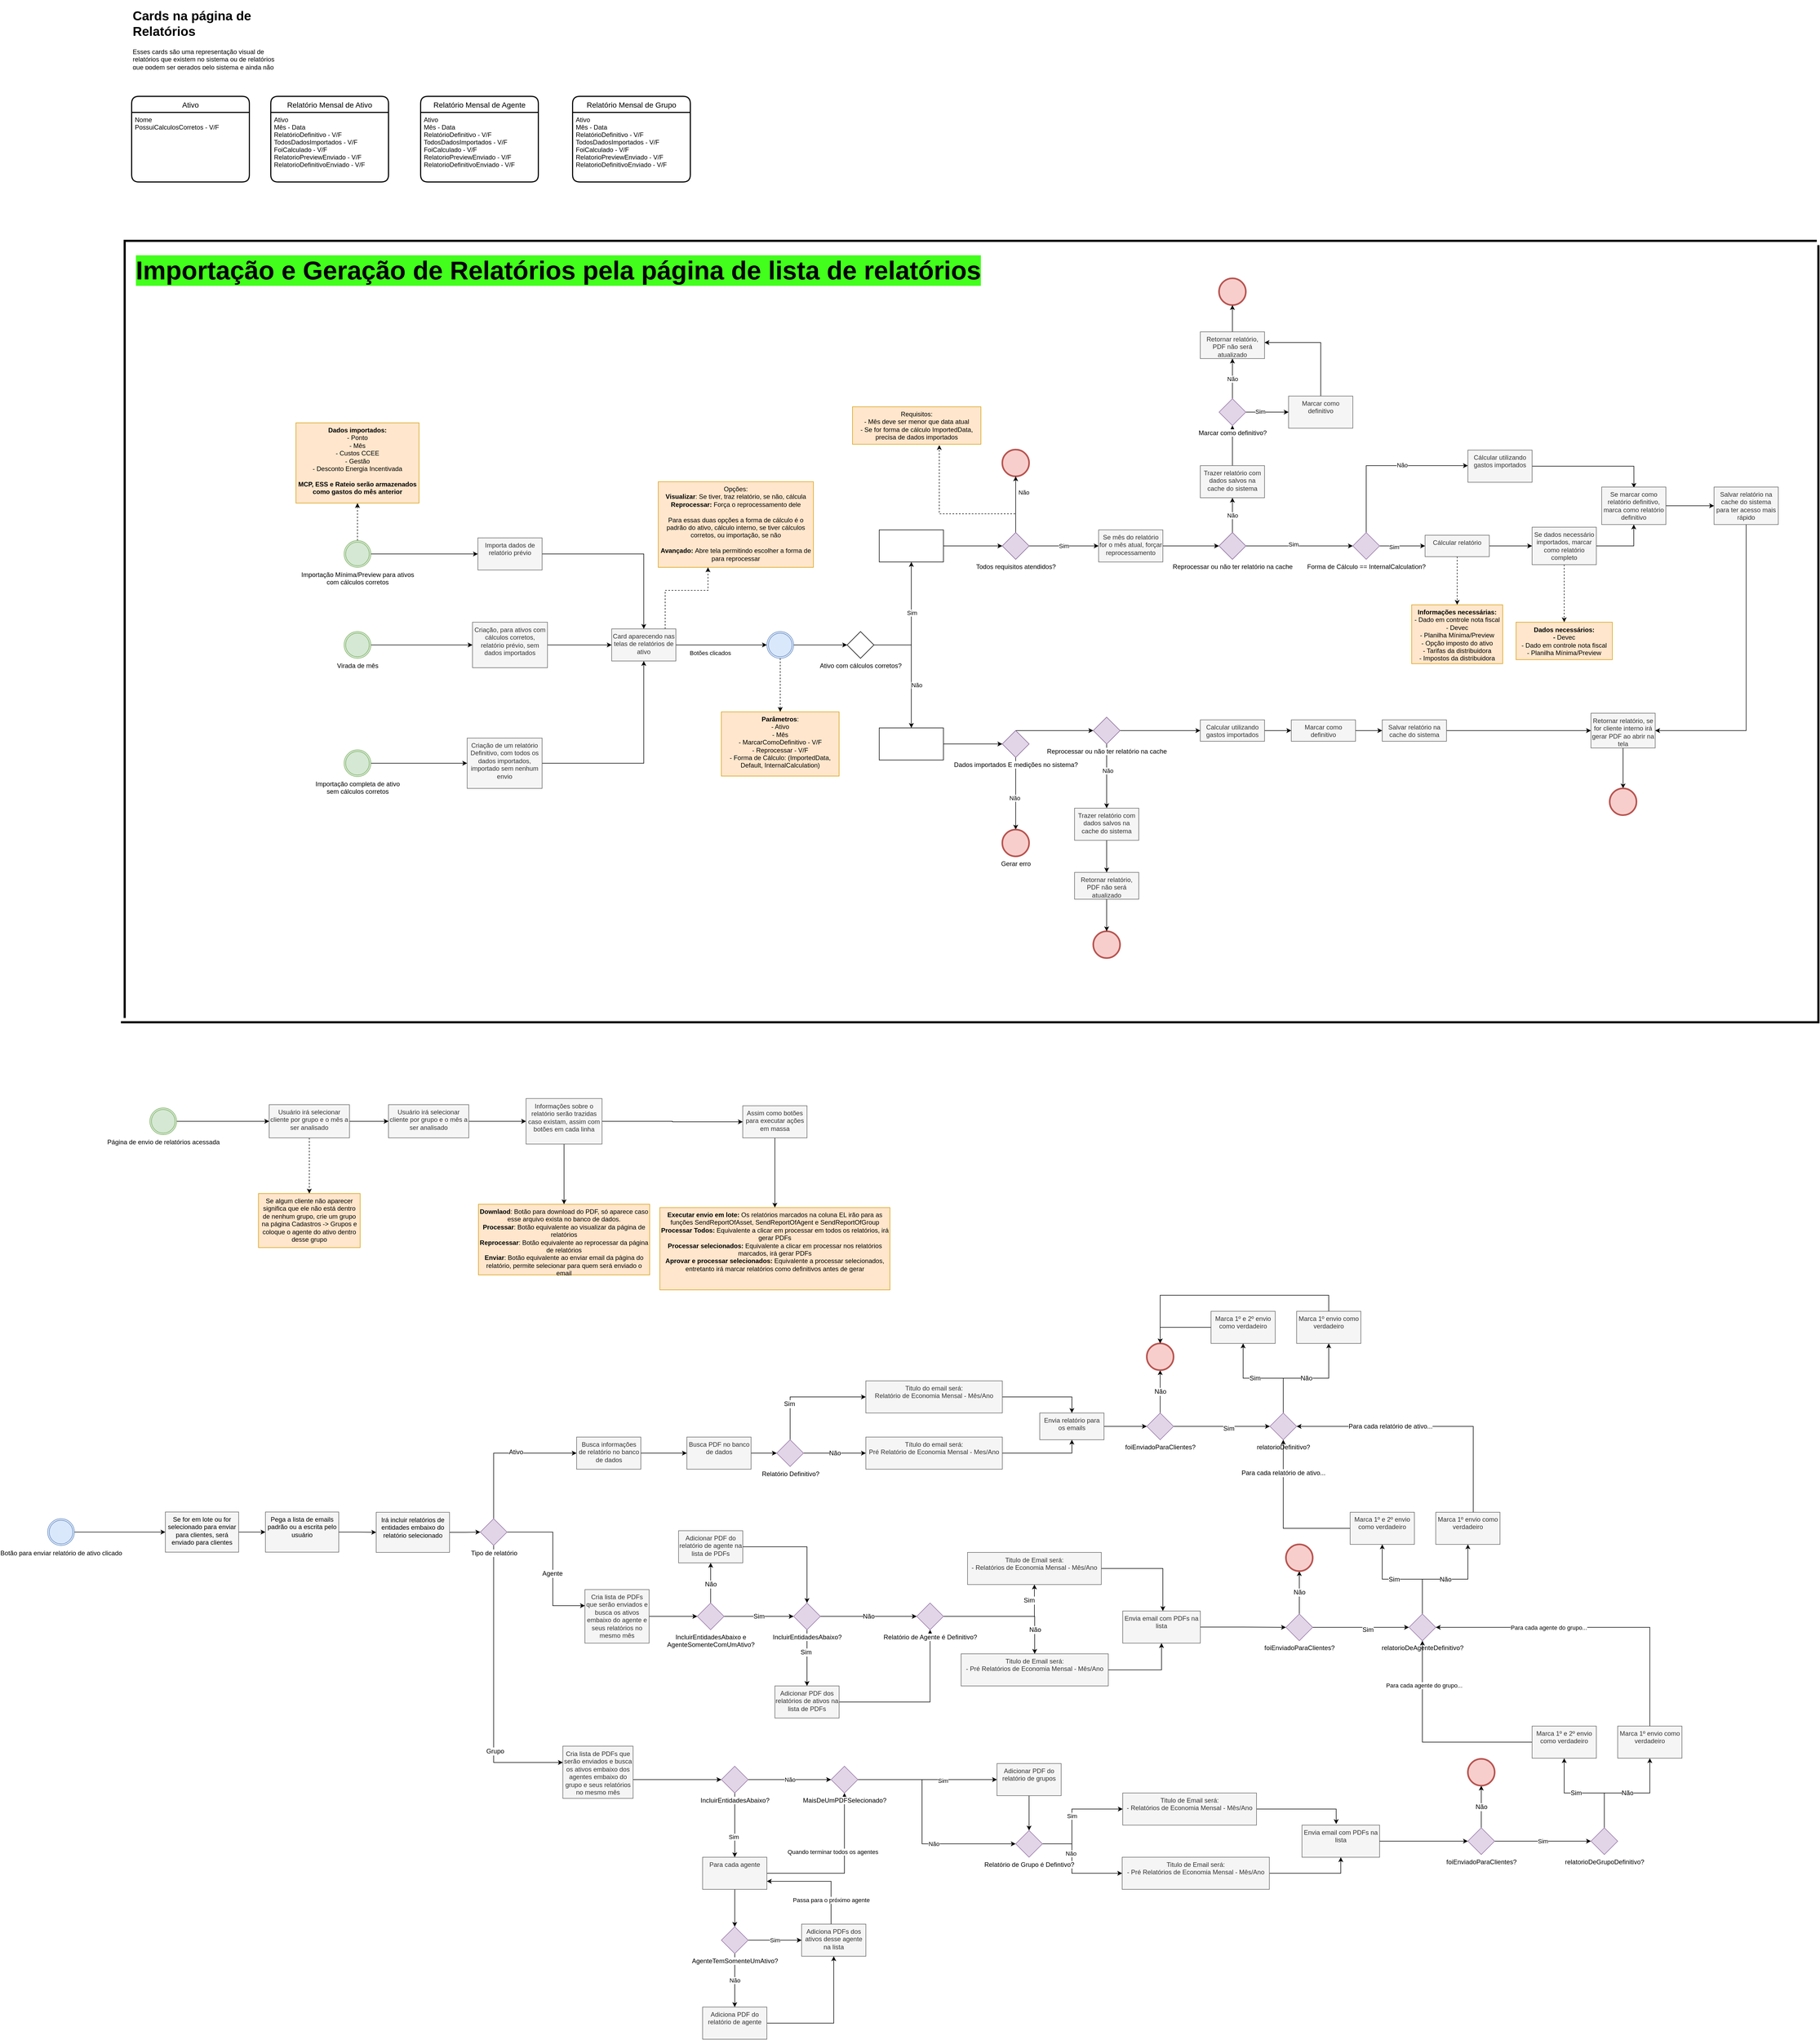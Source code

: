 <mxfile version="21.5.0" type="github">
  <diagram id="C5RBs43oDa-KdzZeNtuy" name="Page-1">
    <mxGraphModel dx="3217" dy="3605" grid="1" gridSize="10" guides="1" tooltips="1" connect="1" arrows="1" fold="1" page="1" pageScale="1" pageWidth="827" pageHeight="1169" math="0" shadow="0">
      <root>
        <mxCell id="WIyWlLk6GJQsqaUBKTNV-0" />
        <mxCell id="WIyWlLk6GJQsqaUBKTNV-1" parent="WIyWlLk6GJQsqaUBKTNV-0" />
        <mxCell id="Ey1h-VCYFiWWdj6kb1TC-207" value="" style="shape=partialRectangle;whiteSpace=wrap;html=1;top=0;left=0;fillColor=none;labelBackgroundColor=none;strokeWidth=4;fontSize=48;" parent="WIyWlLk6GJQsqaUBKTNV-1" vertex="1">
          <mxGeometry x="-465" y="-1550" width="3170" height="1450" as="geometry" />
        </mxCell>
        <mxCell id="Ey1h-VCYFiWWdj6kb1TC-206" value="" style="shape=partialRectangle;whiteSpace=wrap;html=1;bottom=0;right=0;fillColor=none;labelBackgroundColor=none;fontSize=48;strokeWidth=4;" parent="WIyWlLk6GJQsqaUBKTNV-1" vertex="1">
          <mxGeometry x="-460" y="-1560" width="3160" height="1450" as="geometry" />
        </mxCell>
        <mxCell id="Ey1h-VCYFiWWdj6kb1TC-13" value="Relatório Mensal de Ativo" style="swimlane;childLayout=stackLayout;horizontal=1;startSize=30;horizontalStack=0;rounded=1;fontSize=14;fontStyle=0;strokeWidth=2;resizeParent=0;resizeLast=1;shadow=0;dashed=0;align=center;" parent="WIyWlLk6GJQsqaUBKTNV-1" vertex="1">
          <mxGeometry x="-187" y="-1830" width="220" height="160" as="geometry" />
        </mxCell>
        <mxCell id="Ey1h-VCYFiWWdj6kb1TC-14" value="Ativo&#xa;Mês - Data&#xa;RelatórioDefinitivo - V/F&#xa;TodosDadosImportados - V/F&#xa;FoiCalculado - V/F&#xa;RelatorioPreviewEnviado - V/F&#xa;RelatorioDefinitivoEnviado - V/F&#xa;&#xa;" style="align=left;strokeColor=none;fillColor=none;spacingLeft=4;fontSize=12;verticalAlign=top;resizable=0;rotatable=0;part=1;" parent="Ey1h-VCYFiWWdj6kb1TC-13" vertex="1">
          <mxGeometry y="30" width="220" height="130" as="geometry" />
        </mxCell>
        <mxCell id="Ey1h-VCYFiWWdj6kb1TC-15" value="Relatório Mensal de Agente" style="swimlane;childLayout=stackLayout;horizontal=1;startSize=30;horizontalStack=0;rounded=1;fontSize=14;fontStyle=0;strokeWidth=2;resizeParent=0;resizeLast=1;shadow=0;dashed=0;align=center;" parent="WIyWlLk6GJQsqaUBKTNV-1" vertex="1">
          <mxGeometry x="93" y="-1830" width="220" height="160" as="geometry" />
        </mxCell>
        <mxCell id="Ey1h-VCYFiWWdj6kb1TC-16" value="Ativo&#xa;Mês - Data&#xa;RelatórioDefinitivo - V/F&#xa;TodosDadosImportados - V/F&#xa;FoiCalculado - V/F&#xa;RelatorioPreviewEnviado - V/F&#xa;RelatorioDefinitivoEnviado - V/F&#xa;&#xa;" style="align=left;strokeColor=none;fillColor=none;spacingLeft=4;fontSize=12;verticalAlign=top;resizable=0;rotatable=0;part=1;" parent="Ey1h-VCYFiWWdj6kb1TC-15" vertex="1">
          <mxGeometry y="30" width="220" height="130" as="geometry" />
        </mxCell>
        <mxCell id="Ey1h-VCYFiWWdj6kb1TC-17" value="Relatório Mensal de Grupo" style="swimlane;childLayout=stackLayout;horizontal=1;startSize=30;horizontalStack=0;rounded=1;fontSize=14;fontStyle=0;strokeWidth=2;resizeParent=0;resizeLast=1;shadow=0;dashed=0;align=center;" parent="WIyWlLk6GJQsqaUBKTNV-1" vertex="1">
          <mxGeometry x="377" y="-1830" width="220" height="160" as="geometry" />
        </mxCell>
        <mxCell id="Ey1h-VCYFiWWdj6kb1TC-18" value="Ativo&#xa;Mês - Data&#xa;RelatórioDefinitivo - V/F&#xa;TodosDadosImportados - V/F&#xa;FoiCalculado - V/F&#xa;RelatorioPreviewEnviado - V/F&#xa;RelatorioDefinitivoEnviado - V/F&#xa;&#xa;" style="align=left;strokeColor=none;fillColor=none;spacingLeft=4;fontSize=12;verticalAlign=top;resizable=0;rotatable=0;part=1;" parent="Ey1h-VCYFiWWdj6kb1TC-17" vertex="1">
          <mxGeometry y="30" width="220" height="130" as="geometry" />
        </mxCell>
        <mxCell id="Ey1h-VCYFiWWdj6kb1TC-24" value="" style="edgeStyle=orthogonalEdgeStyle;rounded=0;orthogonalLoop=1;jettySize=auto;html=1;" parent="WIyWlLk6GJQsqaUBKTNV-1" source="Ey1h-VCYFiWWdj6kb1TC-20" target="Ey1h-VCYFiWWdj6kb1TC-23" edge="1">
          <mxGeometry relative="1" as="geometry" />
        </mxCell>
        <mxCell id="Ey1h-VCYFiWWdj6kb1TC-20" value="Importação completa de ativo &lt;br&gt;sem cálculos corretos" style="points=[[0.145,0.145,0],[0.5,0,0],[0.855,0.145,0],[1,0.5,0],[0.855,0.855,0],[0.5,1,0],[0.145,0.855,0],[0,0.5,0]];shape=mxgraph.bpmn.event;html=1;verticalLabelPosition=bottom;labelBackgroundColor=#ffffff;verticalAlign=top;align=center;perimeter=ellipsePerimeter;outlineConnect=0;aspect=fixed;outline=throwing;symbol=general;fillColor=#d5e8d4;strokeColor=#82b366;" parent="WIyWlLk6GJQsqaUBKTNV-1" vertex="1">
          <mxGeometry x="-50" y="-609" width="50" height="50" as="geometry" />
        </mxCell>
        <mxCell id="Ey1h-VCYFiWWdj6kb1TC-32" value="" style="edgeStyle=orthogonalEdgeStyle;rounded=0;orthogonalLoop=1;jettySize=auto;html=1;" parent="WIyWlLk6GJQsqaUBKTNV-1" source="Ey1h-VCYFiWWdj6kb1TC-23" target="Ey1h-VCYFiWWdj6kb1TC-31" edge="1">
          <mxGeometry relative="1" as="geometry" />
        </mxCell>
        <mxCell id="Ey1h-VCYFiWWdj6kb1TC-23" value="Criação de um relatório Definitivo, com todos os dados importados, importado sem nenhum envio" style="whiteSpace=wrap;html=1;verticalAlign=top;labelBackgroundColor=none;fillColor=#f5f5f5;fontColor=#333333;strokeColor=#666666;" parent="WIyWlLk6GJQsqaUBKTNV-1" vertex="1">
          <mxGeometry x="180" y="-631" width="140" height="94" as="geometry" />
        </mxCell>
        <mxCell id="Ey1h-VCYFiWWdj6kb1TC-25" value="Ativo" style="swimlane;childLayout=stackLayout;horizontal=1;startSize=30;horizontalStack=0;rounded=1;fontSize=14;fontStyle=0;strokeWidth=2;resizeParent=0;resizeLast=1;shadow=0;dashed=0;align=center;" parent="WIyWlLk6GJQsqaUBKTNV-1" vertex="1">
          <mxGeometry x="-447" y="-1830" width="220" height="160" as="geometry" />
        </mxCell>
        <mxCell id="Ey1h-VCYFiWWdj6kb1TC-26" value="Nome&#xa;PossuiCalculosCorretos - V/F&#xa;&#xa;" style="align=left;strokeColor=none;fillColor=none;spacingLeft=4;fontSize=12;verticalAlign=top;resizable=0;rotatable=0;part=1;" parent="Ey1h-VCYFiWWdj6kb1TC-25" vertex="1">
          <mxGeometry y="30" width="220" height="130" as="geometry" />
        </mxCell>
        <mxCell id="Ey1h-VCYFiWWdj6kb1TC-30" value="&lt;h1&gt;Cards na página de Relatórios&lt;/h1&gt;&lt;p&gt;Esses cards são uma representação visual de relatórios que existem no sistema ou de relatórios que podem ser gerados pelo sistema e ainda não foram.&lt;/p&gt;" style="text;html=1;strokeColor=none;fillColor=none;spacing=5;spacingTop=-20;whiteSpace=wrap;overflow=hidden;rounded=0;" parent="WIyWlLk6GJQsqaUBKTNV-1" vertex="1">
          <mxGeometry x="-450" y="-2000" width="280" height="120" as="geometry" />
        </mxCell>
        <mxCell id="Ey1h-VCYFiWWdj6kb1TC-43" style="edgeStyle=orthogonalEdgeStyle;rounded=0;orthogonalLoop=1;jettySize=auto;html=1;entryX=0;entryY=0.5;entryDx=0;entryDy=0;entryPerimeter=0;" parent="WIyWlLk6GJQsqaUBKTNV-1" source="Ey1h-VCYFiWWdj6kb1TC-31" target="Ey1h-VCYFiWWdj6kb1TC-42" edge="1">
          <mxGeometry relative="1" as="geometry" />
        </mxCell>
        <mxCell id="Ey1h-VCYFiWWdj6kb1TC-48" value="Botões clicados" style="edgeLabel;html=1;align=center;verticalAlign=middle;resizable=0;points=[];" parent="Ey1h-VCYFiWWdj6kb1TC-43" vertex="1" connectable="0">
          <mxGeometry x="-0.294" y="-5" relative="1" as="geometry">
            <mxPoint x="4" y="10" as="offset" />
          </mxGeometry>
        </mxCell>
        <mxCell id="Ey1h-VCYFiWWdj6kb1TC-47" value="" style="edgeStyle=orthogonalEdgeStyle;rounded=0;orthogonalLoop=1;jettySize=auto;html=1;dashed=1;" parent="WIyWlLk6GJQsqaUBKTNV-1" source="Ey1h-VCYFiWWdj6kb1TC-31" target="Ey1h-VCYFiWWdj6kb1TC-46" edge="1">
          <mxGeometry relative="1" as="geometry">
            <Array as="points">
              <mxPoint x="550" y="-907" />
              <mxPoint x="630" y="-907" />
            </Array>
          </mxGeometry>
        </mxCell>
        <mxCell id="Ey1h-VCYFiWWdj6kb1TC-31" value="Card aparecendo nas telas de relatórios de ativo" style="whiteSpace=wrap;html=1;verticalAlign=top;fillColor=#f5f5f5;strokeColor=#666666;fontColor=#333333;labelBackgroundColor=none;" parent="WIyWlLk6GJQsqaUBKTNV-1" vertex="1">
          <mxGeometry x="450" y="-835" width="120" height="60" as="geometry" />
        </mxCell>
        <mxCell id="Ey1h-VCYFiWWdj6kb1TC-35" value="" style="edgeStyle=orthogonalEdgeStyle;rounded=0;orthogonalLoop=1;jettySize=auto;html=1;" parent="WIyWlLk6GJQsqaUBKTNV-1" source="Ey1h-VCYFiWWdj6kb1TC-33" target="Ey1h-VCYFiWWdj6kb1TC-34" edge="1">
          <mxGeometry relative="1" as="geometry" />
        </mxCell>
        <mxCell id="Ey1h-VCYFiWWdj6kb1TC-33" value="Virada de mês" style="points=[[0.145,0.145,0],[0.5,0,0],[0.855,0.145,0],[1,0.5,0],[0.855,0.855,0],[0.5,1,0],[0.145,0.855,0],[0,0.5,0]];shape=mxgraph.bpmn.event;html=1;verticalLabelPosition=bottom;labelBackgroundColor=#ffffff;verticalAlign=top;align=center;perimeter=ellipsePerimeter;outlineConnect=0;aspect=fixed;outline=throwing;symbol=general;fillColor=#d5e8d4;strokeColor=#82b366;" parent="WIyWlLk6GJQsqaUBKTNV-1" vertex="1">
          <mxGeometry x="-50" y="-830" width="50" height="50" as="geometry" />
        </mxCell>
        <mxCell id="Ey1h-VCYFiWWdj6kb1TC-39" style="edgeStyle=orthogonalEdgeStyle;rounded=0;orthogonalLoop=1;jettySize=auto;html=1;entryX=0;entryY=0.5;entryDx=0;entryDy=0;entryPerimeter=0;" parent="WIyWlLk6GJQsqaUBKTNV-1" source="Ey1h-VCYFiWWdj6kb1TC-34" target="Ey1h-VCYFiWWdj6kb1TC-31" edge="1">
          <mxGeometry relative="1" as="geometry" />
        </mxCell>
        <mxCell id="Ey1h-VCYFiWWdj6kb1TC-34" value="Criação, para ativos com cálculos corretos, relatório prévio, sem dados importados" style="whiteSpace=wrap;html=1;verticalAlign=top;labelBackgroundColor=#ffffff;fillColor=#f5f5f5;fontColor=#333333;strokeColor=#666666;" parent="WIyWlLk6GJQsqaUBKTNV-1" vertex="1">
          <mxGeometry x="190" y="-847.5" width="140" height="85" as="geometry" />
        </mxCell>
        <mxCell id="Ey1h-VCYFiWWdj6kb1TC-38" value="" style="edgeStyle=orthogonalEdgeStyle;rounded=0;orthogonalLoop=1;jettySize=auto;html=1;" parent="WIyWlLk6GJQsqaUBKTNV-1" source="Ey1h-VCYFiWWdj6kb1TC-36" target="Ey1h-VCYFiWWdj6kb1TC-37" edge="1">
          <mxGeometry relative="1" as="geometry" />
        </mxCell>
        <mxCell id="Ey1h-VCYFiWWdj6kb1TC-190" style="edgeStyle=orthogonalEdgeStyle;rounded=0;orthogonalLoop=1;jettySize=auto;html=1;dashed=1;" parent="WIyWlLk6GJQsqaUBKTNV-1" source="Ey1h-VCYFiWWdj6kb1TC-36" target="Ey1h-VCYFiWWdj6kb1TC-218" edge="1">
          <mxGeometry relative="1" as="geometry">
            <mxPoint x="-25" y="-1110" as="targetPoint" />
          </mxGeometry>
        </mxCell>
        <mxCell id="Ey1h-VCYFiWWdj6kb1TC-36" value="Importação Mínima/Preview para ativos&lt;br&gt;com cálculos corretos" style="points=[[0.145,0.145,0],[0.5,0,0],[0.855,0.145,0],[1,0.5,0],[0.855,0.855,0],[0.5,1,0],[0.145,0.855,0],[0,0.5,0]];shape=mxgraph.bpmn.event;html=1;verticalLabelPosition=bottom;labelBackgroundColor=#ffffff;verticalAlign=top;align=center;perimeter=ellipsePerimeter;outlineConnect=0;aspect=fixed;outline=throwing;symbol=general;fillColor=#d5e8d4;strokeColor=#82b366;" parent="WIyWlLk6GJQsqaUBKTNV-1" vertex="1">
          <mxGeometry x="-50" y="-1000" width="50" height="50" as="geometry" />
        </mxCell>
        <mxCell id="Ey1h-VCYFiWWdj6kb1TC-40" style="edgeStyle=orthogonalEdgeStyle;rounded=0;orthogonalLoop=1;jettySize=auto;html=1;entryX=0.5;entryY=0;entryDx=0;entryDy=0;" parent="WIyWlLk6GJQsqaUBKTNV-1" source="Ey1h-VCYFiWWdj6kb1TC-37" target="Ey1h-VCYFiWWdj6kb1TC-31" edge="1">
          <mxGeometry relative="1" as="geometry" />
        </mxCell>
        <mxCell id="Ey1h-VCYFiWWdj6kb1TC-37" value="Importa dados de relatório prévio" style="whiteSpace=wrap;html=1;verticalAlign=top;fillColor=#f5f5f5;strokeColor=#666666;labelBackgroundColor=#ffffff;fontColor=#333333;" parent="WIyWlLk6GJQsqaUBKTNV-1" vertex="1">
          <mxGeometry x="200" y="-1005" width="120" height="60" as="geometry" />
        </mxCell>
        <mxCell id="Ey1h-VCYFiWWdj6kb1TC-45" value="" style="edgeStyle=orthogonalEdgeStyle;rounded=0;orthogonalLoop=1;jettySize=auto;html=1;" parent="WIyWlLk6GJQsqaUBKTNV-1" source="Ey1h-VCYFiWWdj6kb1TC-42" target="Ey1h-VCYFiWWdj6kb1TC-51" edge="1">
          <mxGeometry relative="1" as="geometry">
            <mxPoint x="1020" y="-805" as="targetPoint" />
          </mxGeometry>
        </mxCell>
        <mxCell id="Ey1h-VCYFiWWdj6kb1TC-93" value="" style="edgeStyle=orthogonalEdgeStyle;rounded=0;orthogonalLoop=1;jettySize=auto;html=1;dashed=1;" parent="WIyWlLk6GJQsqaUBKTNV-1" source="Ey1h-VCYFiWWdj6kb1TC-42" target="Ey1h-VCYFiWWdj6kb1TC-92" edge="1">
          <mxGeometry relative="1" as="geometry" />
        </mxCell>
        <mxCell id="Ey1h-VCYFiWWdj6kb1TC-42" value="" style="points=[[0.145,0.145,0],[0.5,0,0],[0.855,0.145,0],[1,0.5,0],[0.855,0.855,0],[0.5,1,0],[0.145,0.855,0],[0,0.5,0]];shape=mxgraph.bpmn.event;html=1;verticalLabelPosition=bottom;labelBackgroundColor=#ffffff;verticalAlign=top;align=center;perimeter=ellipsePerimeter;outlineConnect=0;aspect=fixed;outline=throwing;symbol=general;fillColor=#dae8fc;strokeColor=#6c8ebf;" parent="WIyWlLk6GJQsqaUBKTNV-1" vertex="1">
          <mxGeometry x="740" y="-830" width="50" height="50" as="geometry" />
        </mxCell>
        <mxCell id="Ey1h-VCYFiWWdj6kb1TC-46" value="Opções:&lt;br&gt;&lt;b&gt;Visualizar&lt;/b&gt;: Se tiver, traz relatório, se não, cálcula&lt;br&gt;&lt;b&gt;Reprocessar: &lt;/b&gt;Força o reprocessamento dele&lt;br&gt;&lt;br&gt;Para essas duas opções a forma de cálculo é o padrão do ativo, cálculo interno, se tiver cálculos corretos, ou importação, se não&lt;br&gt;&lt;br&gt;&lt;b&gt;Avançado: &lt;/b&gt;Abre tela permitindo escolher a forma de para reprocessar" style="whiteSpace=wrap;html=1;verticalAlign=top;fillColor=#ffe6cc;strokeColor=#d79b00;labelBackgroundColor=none;" parent="WIyWlLk6GJQsqaUBKTNV-1" vertex="1">
          <mxGeometry x="537" y="-1110" width="290" height="160" as="geometry" />
        </mxCell>
        <mxCell id="Ey1h-VCYFiWWdj6kb1TC-49" value="Importa dados de relatório prévio" style="whiteSpace=wrap;html=1;verticalAlign=top;fillColor=#f5f5f5;strokeColor=#666666;labelBackgroundColor=none;fontColor=#333333;" parent="WIyWlLk6GJQsqaUBKTNV-1" vertex="1">
          <mxGeometry x="200" y="-1005" width="120" height="60" as="geometry" />
        </mxCell>
        <mxCell id="Ey1h-VCYFiWWdj6kb1TC-50" value="Criação, para ativos com cálculos corretos, relatório prévio, sem dados importados" style="whiteSpace=wrap;html=1;verticalAlign=top;labelBackgroundColor=none;fillColor=#f5f5f5;fontColor=#333333;strokeColor=#666666;" parent="WIyWlLk6GJQsqaUBKTNV-1" vertex="1">
          <mxGeometry x="190" y="-847.5" width="140" height="85" as="geometry" />
        </mxCell>
        <mxCell id="Ey1h-VCYFiWWdj6kb1TC-53" value="" style="edgeStyle=orthogonalEdgeStyle;rounded=0;orthogonalLoop=1;jettySize=auto;html=1;" parent="WIyWlLk6GJQsqaUBKTNV-1" target="Ey1h-VCYFiWWdj6kb1TC-52" edge="1">
          <mxGeometry relative="1" as="geometry">
            <mxPoint x="940" y="-805" as="sourcePoint" />
            <Array as="points">
              <mxPoint x="1010" y="-805" />
            </Array>
          </mxGeometry>
        </mxCell>
        <mxCell id="Ey1h-VCYFiWWdj6kb1TC-56" value="Sim" style="edgeLabel;html=1;align=center;verticalAlign=middle;resizable=0;points=[];" parent="Ey1h-VCYFiWWdj6kb1TC-53" vertex="1" connectable="0">
          <mxGeometry x="0.156" y="-1" relative="1" as="geometry">
            <mxPoint as="offset" />
          </mxGeometry>
        </mxCell>
        <mxCell id="Ey1h-VCYFiWWdj6kb1TC-58" value="Não" style="edgeStyle=orthogonalEdgeStyle;rounded=0;orthogonalLoop=1;jettySize=auto;html=1;" parent="WIyWlLk6GJQsqaUBKTNV-1" source="Ey1h-VCYFiWWdj6kb1TC-51" target="Ey1h-VCYFiWWdj6kb1TC-57" edge="1">
          <mxGeometry x="0.289" y="10" relative="1" as="geometry">
            <mxPoint as="offset" />
          </mxGeometry>
        </mxCell>
        <mxCell id="Ey1h-VCYFiWWdj6kb1TC-51" value="Ativo com cálculos corretos?" style="points=[[0.25,0.25,0],[0.5,0,0],[0.75,0.25,0],[1,0.5,0],[0.75,0.75,0],[0.5,1,0],[0.25,0.75,0],[0,0.5,0]];shape=mxgraph.bpmn.gateway2;html=1;verticalLabelPosition=bottom;labelBackgroundColor=#ffffff;verticalAlign=top;align=center;perimeter=rhombusPerimeter;outlineConnect=0;outline=none;symbol=none;" parent="WIyWlLk6GJQsqaUBKTNV-1" vertex="1">
          <mxGeometry x="890" y="-830" width="50" height="50" as="geometry" />
        </mxCell>
        <mxCell id="Ey1h-VCYFiWWdj6kb1TC-60" value="" style="edgeStyle=orthogonalEdgeStyle;rounded=0;orthogonalLoop=1;jettySize=auto;html=1;" parent="WIyWlLk6GJQsqaUBKTNV-1" source="Ey1h-VCYFiWWdj6kb1TC-52" target="Ey1h-VCYFiWWdj6kb1TC-62" edge="1">
          <mxGeometry relative="1" as="geometry">
            <mxPoint x="1180" y="-990" as="targetPoint" />
          </mxGeometry>
        </mxCell>
        <mxCell id="Ey1h-VCYFiWWdj6kb1TC-52" value="" style="whiteSpace=wrap;html=1;verticalAlign=top;labelBackgroundColor=none;" parent="WIyWlLk6GJQsqaUBKTNV-1" vertex="1">
          <mxGeometry x="950" y="-1020" width="120" height="60" as="geometry" />
        </mxCell>
        <mxCell id="Ey1h-VCYFiWWdj6kb1TC-156" style="edgeStyle=orthogonalEdgeStyle;rounded=0;orthogonalLoop=1;jettySize=auto;html=1;" parent="WIyWlLk6GJQsqaUBKTNV-1" source="Ey1h-VCYFiWWdj6kb1TC-57" target="Ey1h-VCYFiWWdj6kb1TC-155" edge="1">
          <mxGeometry relative="1" as="geometry" />
        </mxCell>
        <mxCell id="Ey1h-VCYFiWWdj6kb1TC-57" value="" style="whiteSpace=wrap;html=1;verticalAlign=top;labelBackgroundColor=#ffffff;" parent="WIyWlLk6GJQsqaUBKTNV-1" vertex="1">
          <mxGeometry x="950" y="-650" width="120" height="60" as="geometry" />
        </mxCell>
        <mxCell id="Ey1h-VCYFiWWdj6kb1TC-66" value="Não" style="edgeStyle=orthogonalEdgeStyle;rounded=0;orthogonalLoop=1;jettySize=auto;html=1;" parent="WIyWlLk6GJQsqaUBKTNV-1" source="Ey1h-VCYFiWWdj6kb1TC-62" target="Ey1h-VCYFiWWdj6kb1TC-65" edge="1">
          <mxGeometry x="0.429" y="-15" relative="1" as="geometry">
            <Array as="points">
              <mxPoint x="1205" y="-1135" />
            </Array>
            <mxPoint as="offset" />
          </mxGeometry>
        </mxCell>
        <mxCell id="Ey1h-VCYFiWWdj6kb1TC-113" value="Sim" style="edgeStyle=orthogonalEdgeStyle;rounded=0;orthogonalLoop=1;jettySize=auto;html=1;" parent="WIyWlLk6GJQsqaUBKTNV-1" source="Ey1h-VCYFiWWdj6kb1TC-62" target="Ey1h-VCYFiWWdj6kb1TC-112" edge="1">
          <mxGeometry relative="1" as="geometry">
            <Array as="points">
              <mxPoint x="1280" y="-990" />
            </Array>
          </mxGeometry>
        </mxCell>
        <mxCell id="Ey1h-VCYFiWWdj6kb1TC-202" style="edgeStyle=orthogonalEdgeStyle;rounded=0;orthogonalLoop=1;jettySize=auto;html=1;entryX=0.676;entryY=1.023;entryDx=0;entryDy=0;entryPerimeter=0;dashed=1;" parent="WIyWlLk6GJQsqaUBKTNV-1" source="Ey1h-VCYFiWWdj6kb1TC-62" target="Ey1h-VCYFiWWdj6kb1TC-71" edge="1">
          <mxGeometry relative="1" as="geometry">
            <Array as="points">
              <mxPoint x="1205" y="-1050" />
              <mxPoint x="1062" y="-1050" />
            </Array>
          </mxGeometry>
        </mxCell>
        <mxCell id="Ey1h-VCYFiWWdj6kb1TC-62" value="Todos requisitos atendidos?" style="points=[[0.25,0.25,0],[0.5,0,0],[0.75,0.25,0],[1,0.5,0],[0.75,0.75,0],[0.5,1,0],[0.25,0.75,0],[0,0.5,0]];shape=mxgraph.bpmn.gateway2;html=1;verticalLabelPosition=bottom;labelBackgroundColor=#ffffff;verticalAlign=top;align=center;perimeter=rhombusPerimeter;outlineConnect=0;outline=none;symbol=none;" parent="WIyWlLk6GJQsqaUBKTNV-1" vertex="1">
          <mxGeometry x="1180" y="-1015" width="50" height="50" as="geometry" />
        </mxCell>
        <mxCell id="Ey1h-VCYFiWWdj6kb1TC-71" value="Requisitos:&lt;br&gt;- Mês deve ser menor que data atual&lt;br&gt;- Se for forma de cálculo ImportedData, precisa de dados importados" style="whiteSpace=wrap;html=1;verticalAlign=top;labelBackgroundColor=none;fillColor=#ffe6cc;strokeColor=#d79b00;" parent="WIyWlLk6GJQsqaUBKTNV-1" vertex="1">
          <mxGeometry x="900" y="-1250" width="240" height="70" as="geometry" />
        </mxCell>
        <mxCell id="Ey1h-VCYFiWWdj6kb1TC-86" value="" style="edgeStyle=orthogonalEdgeStyle;rounded=0;orthogonalLoop=1;jettySize=auto;html=1;" parent="WIyWlLk6GJQsqaUBKTNV-1" source="Ey1h-VCYFiWWdj6kb1TC-78" target="Ey1h-VCYFiWWdj6kb1TC-118" edge="1">
          <mxGeometry relative="1" as="geometry">
            <mxPoint x="1820" y="-990" as="targetPoint" />
          </mxGeometry>
        </mxCell>
        <mxCell id="Ey1h-VCYFiWWdj6kb1TC-87" value="Sim" style="edgeLabel;html=1;align=center;verticalAlign=middle;resizable=0;points=[];" parent="Ey1h-VCYFiWWdj6kb1TC-86" vertex="1" connectable="0">
          <mxGeometry x="-0.108" y="3" relative="1" as="geometry">
            <mxPoint as="offset" />
          </mxGeometry>
        </mxCell>
        <mxCell id="Ey1h-VCYFiWWdj6kb1TC-89" value="Não" style="edgeStyle=orthogonalEdgeStyle;rounded=0;orthogonalLoop=1;jettySize=auto;html=1;" parent="WIyWlLk6GJQsqaUBKTNV-1" source="Ey1h-VCYFiWWdj6kb1TC-78" target="Ey1h-VCYFiWWdj6kb1TC-88" edge="1">
          <mxGeometry relative="1" as="geometry" />
        </mxCell>
        <mxCell id="Ey1h-VCYFiWWdj6kb1TC-78" value="Reprocessar ou não ter relatório na cache" style="points=[[0.25,0.25,0],[0.5,0,0],[0.75,0.25,0],[1,0.5,0],[0.75,0.75,0],[0.5,1,0],[0.25,0.75,0],[0,0.5,0]];shape=mxgraph.bpmn.gateway2;html=1;verticalLabelPosition=bottom;labelBackgroundColor=#ffffff;verticalAlign=top;align=center;perimeter=rhombusPerimeter;outlineConnect=0;outline=none;symbol=none;" parent="WIyWlLk6GJQsqaUBKTNV-1" vertex="1">
          <mxGeometry x="1585" y="-1015" width="50" height="50" as="geometry" />
        </mxCell>
        <mxCell id="Ey1h-VCYFiWWdj6kb1TC-98" value="" style="edgeStyle=orthogonalEdgeStyle;rounded=0;orthogonalLoop=1;jettySize=auto;html=1;" parent="WIyWlLk6GJQsqaUBKTNV-1" source="Ey1h-VCYFiWWdj6kb1TC-88" target="Ey1h-VCYFiWWdj6kb1TC-99" edge="1">
          <mxGeometry relative="1" as="geometry">
            <mxPoint x="1610.0" y="-1210" as="targetPoint" />
          </mxGeometry>
        </mxCell>
        <mxCell id="Ey1h-VCYFiWWdj6kb1TC-88" value="Trazer relatório com dados salvos na cache do sistema" style="whiteSpace=wrap;html=1;verticalAlign=top;labelBackgroundColor=none;fillColor=#f5f5f5;fontColor=#333333;strokeColor=#666666;" parent="WIyWlLk6GJQsqaUBKTNV-1" vertex="1">
          <mxGeometry x="1550" y="-1140" width="120" height="60" as="geometry" />
        </mxCell>
        <mxCell id="Ey1h-VCYFiWWdj6kb1TC-92" value="&lt;b&gt;Parâmetros&lt;/b&gt;:&lt;br&gt;- Ativo&lt;br&gt;- Mês&lt;br&gt;- MarcarComoDefinitivo - V/F&lt;br&gt;- Reprocessar - V/F&lt;br&gt;- Forma de Cálculo: (ImportedData, Default, InternalCalculation)" style="whiteSpace=wrap;html=1;verticalAlign=top;fillColor=#ffe6cc;strokeColor=#d79b00;labelBackgroundColor=none;" parent="WIyWlLk6GJQsqaUBKTNV-1" vertex="1">
          <mxGeometry x="655" y="-680" width="220" height="120" as="geometry" />
        </mxCell>
        <mxCell id="Ey1h-VCYFiWWdj6kb1TC-96" value="" style="points=[[0.145,0.145,0],[0.5,0,0],[0.855,0.145,0],[1,0.5,0],[0.855,0.855,0],[0.5,1,0],[0.145,0.855,0],[0,0.5,0]];shape=mxgraph.bpmn.event;html=1;verticalLabelPosition=bottom;labelBackgroundColor=#ffffff;verticalAlign=top;align=center;perimeter=ellipsePerimeter;outlineConnect=0;aspect=fixed;outline=end;symbol=terminate2;fillColor=#f8cecc;strokeColor=#b85450;" parent="WIyWlLk6GJQsqaUBKTNV-1" vertex="1">
          <mxGeometry x="1585" y="-1490" width="50" height="50" as="geometry" />
        </mxCell>
        <mxCell id="Ey1h-VCYFiWWdj6kb1TC-101" value="" style="edgeStyle=orthogonalEdgeStyle;rounded=0;orthogonalLoop=1;jettySize=auto;html=1;" parent="WIyWlLk6GJQsqaUBKTNV-1" source="Ey1h-VCYFiWWdj6kb1TC-99" target="Ey1h-VCYFiWWdj6kb1TC-100" edge="1">
          <mxGeometry relative="1" as="geometry" />
        </mxCell>
        <mxCell id="Ey1h-VCYFiWWdj6kb1TC-102" value="Sim" style="edgeLabel;html=1;align=center;verticalAlign=middle;resizable=0;points=[];" parent="Ey1h-VCYFiWWdj6kb1TC-101" vertex="1" connectable="0">
          <mxGeometry x="-0.329" y="1" relative="1" as="geometry">
            <mxPoint as="offset" />
          </mxGeometry>
        </mxCell>
        <mxCell id="Ey1h-VCYFiWWdj6kb1TC-104" value="Não" style="edgeStyle=orthogonalEdgeStyle;rounded=0;orthogonalLoop=1;jettySize=auto;html=1;" parent="WIyWlLk6GJQsqaUBKTNV-1" source="Ey1h-VCYFiWWdj6kb1TC-99" target="Ey1h-VCYFiWWdj6kb1TC-105" edge="1">
          <mxGeometry relative="1" as="geometry" />
        </mxCell>
        <mxCell id="Ey1h-VCYFiWWdj6kb1TC-99" value="Marcar como definitivo?" style="points=[[0.25,0.25,0],[0.5,0,0],[0.75,0.25,0],[1,0.5,0],[0.75,0.75,0],[0.5,1,0],[0.25,0.75,0],[0,0.5,0]];shape=mxgraph.bpmn.gateway2;html=1;verticalLabelPosition=bottom;labelBackgroundColor=#ffffff;verticalAlign=top;align=center;perimeter=rhombusPerimeter;outlineConnect=0;outline=none;symbol=none;fillColor=#e1d5e7;strokeColor=#9673a6;" parent="WIyWlLk6GJQsqaUBKTNV-1" vertex="1">
          <mxGeometry x="1585" y="-1265" width="50" height="50" as="geometry" />
        </mxCell>
        <mxCell id="Ey1h-VCYFiWWdj6kb1TC-103" style="edgeStyle=orthogonalEdgeStyle;rounded=0;orthogonalLoop=1;jettySize=auto;html=1;" parent="WIyWlLk6GJQsqaUBKTNV-1" source="Ey1h-VCYFiWWdj6kb1TC-100" target="Ey1h-VCYFiWWdj6kb1TC-105" edge="1">
          <mxGeometry relative="1" as="geometry">
            <Array as="points">
              <mxPoint x="1775" y="-1370" />
            </Array>
          </mxGeometry>
        </mxCell>
        <mxCell id="Ey1h-VCYFiWWdj6kb1TC-100" value="Marcar como definitivo" style="whiteSpace=wrap;html=1;verticalAlign=top;labelBackgroundColor=none;fillColor=#f5f5f5;fontColor=#333333;strokeColor=#666666;" parent="WIyWlLk6GJQsqaUBKTNV-1" vertex="1">
          <mxGeometry x="1715" y="-1270" width="120" height="60" as="geometry" />
        </mxCell>
        <mxCell id="Ey1h-VCYFiWWdj6kb1TC-107" style="edgeStyle=orthogonalEdgeStyle;rounded=0;orthogonalLoop=1;jettySize=auto;html=1;entryX=0.5;entryY=1;entryDx=0;entryDy=0;entryPerimeter=0;" parent="WIyWlLk6GJQsqaUBKTNV-1" source="Ey1h-VCYFiWWdj6kb1TC-105" target="Ey1h-VCYFiWWdj6kb1TC-96" edge="1">
          <mxGeometry relative="1" as="geometry" />
        </mxCell>
        <mxCell id="Ey1h-VCYFiWWdj6kb1TC-105" value="Retornar relatório, PDF não será atualizado" style="whiteSpace=wrap;html=1;verticalAlign=top;labelBackgroundColor=none;fillColor=#f5f5f5;fontColor=#333333;strokeColor=#666666;" parent="WIyWlLk6GJQsqaUBKTNV-1" vertex="1">
          <mxGeometry x="1550" y="-1390" width="120" height="50" as="geometry" />
        </mxCell>
        <mxCell id="Ey1h-VCYFiWWdj6kb1TC-114" style="edgeStyle=orthogonalEdgeStyle;rounded=0;orthogonalLoop=1;jettySize=auto;html=1;" parent="WIyWlLk6GJQsqaUBKTNV-1" source="Ey1h-VCYFiWWdj6kb1TC-112" target="Ey1h-VCYFiWWdj6kb1TC-78" edge="1">
          <mxGeometry relative="1" as="geometry" />
        </mxCell>
        <mxCell id="Ey1h-VCYFiWWdj6kb1TC-112" value="Se mês do relatório for o mês atual, forçar reprocessamento" style="whiteSpace=wrap;html=1;verticalAlign=top;labelBackgroundColor=none;fillColor=#f5f5f5;fontColor=#333333;strokeColor=#666666;" parent="WIyWlLk6GJQsqaUBKTNV-1" vertex="1">
          <mxGeometry x="1360" y="-1020" width="120" height="60" as="geometry" />
        </mxCell>
        <mxCell id="Ey1h-VCYFiWWdj6kb1TC-120" style="edgeStyle=orthogonalEdgeStyle;rounded=0;orthogonalLoop=1;jettySize=auto;html=1;" parent="WIyWlLk6GJQsqaUBKTNV-1" source="Ey1h-VCYFiWWdj6kb1TC-118" target="Ey1h-VCYFiWWdj6kb1TC-121" edge="1">
          <mxGeometry relative="1" as="geometry">
            <mxPoint x="2090" y="-990" as="targetPoint" />
          </mxGeometry>
        </mxCell>
        <mxCell id="Ey1h-VCYFiWWdj6kb1TC-122" value="Sim" style="edgeLabel;html=1;align=center;verticalAlign=middle;resizable=0;points=[];" parent="Ey1h-VCYFiWWdj6kb1TC-120" vertex="1" connectable="0">
          <mxGeometry x="-0.371" y="-2" relative="1" as="geometry">
            <mxPoint as="offset" />
          </mxGeometry>
        </mxCell>
        <mxCell id="Ey1h-VCYFiWWdj6kb1TC-126" value="" style="edgeStyle=orthogonalEdgeStyle;rounded=0;orthogonalLoop=1;jettySize=auto;html=1;" parent="WIyWlLk6GJQsqaUBKTNV-1" source="Ey1h-VCYFiWWdj6kb1TC-118" target="Ey1h-VCYFiWWdj6kb1TC-125" edge="1">
          <mxGeometry relative="1" as="geometry">
            <mxPoint x="1850" y="-1120" as="targetPoint" />
            <Array as="points">
              <mxPoint x="1860" y="-1140" />
            </Array>
          </mxGeometry>
        </mxCell>
        <mxCell id="Ey1h-VCYFiWWdj6kb1TC-127" value="Não" style="edgeLabel;html=1;align=center;verticalAlign=middle;resizable=0;points=[];" parent="Ey1h-VCYFiWWdj6kb1TC-126" vertex="1" connectable="0">
          <mxGeometry x="0.217" y="1" relative="1" as="geometry">
            <mxPoint as="offset" />
          </mxGeometry>
        </mxCell>
        <mxCell id="Ey1h-VCYFiWWdj6kb1TC-118" value="Forma de Cálculo == InternalCalculation?" style="points=[[0.25,0.25,0],[0.5,0,0],[0.75,0.25,0],[1,0.5,0],[0.75,0.75,0],[0.5,1,0],[0.25,0.75,0],[0,0.5,0]];shape=mxgraph.bpmn.gateway2;html=1;verticalLabelPosition=bottom;labelBackgroundColor=#ffffff;verticalAlign=top;align=center;perimeter=rhombusPerimeter;outlineConnect=0;outline=none;symbol=none;fillColor=#e1d5e7;strokeColor=#9673a6;" parent="WIyWlLk6GJQsqaUBKTNV-1" vertex="1">
          <mxGeometry x="1835" y="-1015" width="50" height="50" as="geometry" />
        </mxCell>
        <mxCell id="Ey1h-VCYFiWWdj6kb1TC-130" style="edgeStyle=orthogonalEdgeStyle;rounded=0;orthogonalLoop=1;jettySize=auto;html=1;" parent="WIyWlLk6GJQsqaUBKTNV-1" source="Ey1h-VCYFiWWdj6kb1TC-121" target="Ey1h-VCYFiWWdj6kb1TC-128" edge="1">
          <mxGeometry relative="1" as="geometry" />
        </mxCell>
        <mxCell id="Ey1h-VCYFiWWdj6kb1TC-194" style="edgeStyle=orthogonalEdgeStyle;rounded=0;orthogonalLoop=1;jettySize=auto;html=1;dashed=1;" parent="WIyWlLk6GJQsqaUBKTNV-1" source="Ey1h-VCYFiWWdj6kb1TC-121" target="Ey1h-VCYFiWWdj6kb1TC-193" edge="1">
          <mxGeometry relative="1" as="geometry" />
        </mxCell>
        <mxCell id="Ey1h-VCYFiWWdj6kb1TC-121" value="Cálcular relatório" style="whiteSpace=wrap;html=1;verticalAlign=top;labelBackgroundColor=none;fillColor=#f5f5f5;fontColor=#333333;strokeColor=#666666;" parent="WIyWlLk6GJQsqaUBKTNV-1" vertex="1">
          <mxGeometry x="1970" y="-1010" width="120" height="40" as="geometry" />
        </mxCell>
        <mxCell id="Ey1h-VCYFiWWdj6kb1TC-129" style="edgeStyle=orthogonalEdgeStyle;rounded=0;orthogonalLoop=1;jettySize=auto;html=1;entryX=0.502;entryY=0.021;entryDx=0;entryDy=0;entryPerimeter=0;" parent="WIyWlLk6GJQsqaUBKTNV-1" source="Ey1h-VCYFiWWdj6kb1TC-125" target="Ey1h-VCYFiWWdj6kb1TC-131" edge="1">
          <mxGeometry relative="1" as="geometry" />
        </mxCell>
        <mxCell id="Ey1h-VCYFiWWdj6kb1TC-125" value="Cálcular utilizando gastos importados" style="whiteSpace=wrap;html=1;verticalAlign=top;labelBackgroundColor=none;fillColor=#f5f5f5;fontColor=#333333;strokeColor=#666666;" parent="WIyWlLk6GJQsqaUBKTNV-1" vertex="1">
          <mxGeometry x="2050" y="-1169" width="120" height="60" as="geometry" />
        </mxCell>
        <mxCell id="Ey1h-VCYFiWWdj6kb1TC-132" style="edgeStyle=orthogonalEdgeStyle;rounded=0;orthogonalLoop=1;jettySize=auto;html=1;" parent="WIyWlLk6GJQsqaUBKTNV-1" source="Ey1h-VCYFiWWdj6kb1TC-128" target="Ey1h-VCYFiWWdj6kb1TC-131" edge="1">
          <mxGeometry relative="1" as="geometry" />
        </mxCell>
        <mxCell id="Ey1h-VCYFiWWdj6kb1TC-196" style="edgeStyle=orthogonalEdgeStyle;rounded=0;orthogonalLoop=1;jettySize=auto;html=1;dashed=1;" parent="WIyWlLk6GJQsqaUBKTNV-1" source="Ey1h-VCYFiWWdj6kb1TC-128" target="Ey1h-VCYFiWWdj6kb1TC-195" edge="1">
          <mxGeometry relative="1" as="geometry" />
        </mxCell>
        <mxCell id="Ey1h-VCYFiWWdj6kb1TC-128" value="Se dados necessário importados, marcar como relatório completo" style="whiteSpace=wrap;html=1;verticalAlign=top;labelBackgroundColor=none;fillColor=#f5f5f5;fontColor=#333333;strokeColor=#666666;" parent="WIyWlLk6GJQsqaUBKTNV-1" vertex="1">
          <mxGeometry x="2170" y="-1025" width="120" height="70" as="geometry" />
        </mxCell>
        <mxCell id="Ey1h-VCYFiWWdj6kb1TC-197" style="edgeStyle=orthogonalEdgeStyle;rounded=0;orthogonalLoop=1;jettySize=auto;html=1;" parent="WIyWlLk6GJQsqaUBKTNV-1" source="Ey1h-VCYFiWWdj6kb1TC-131" target="Ey1h-VCYFiWWdj6kb1TC-139" edge="1">
          <mxGeometry relative="1" as="geometry" />
        </mxCell>
        <mxCell id="Ey1h-VCYFiWWdj6kb1TC-131" value="Se marcar como relatório definitivo, marca como relatório definitivo" style="whiteSpace=wrap;html=1;verticalAlign=top;labelBackgroundColor=none;fillColor=#f5f5f5;fontColor=#333333;strokeColor=#666666;" parent="WIyWlLk6GJQsqaUBKTNV-1" vertex="1">
          <mxGeometry x="2300" y="-1100" width="120" height="70" as="geometry" />
        </mxCell>
        <mxCell id="Ey1h-VCYFiWWdj6kb1TC-198" style="edgeStyle=orthogonalEdgeStyle;rounded=0;orthogonalLoop=1;jettySize=auto;html=1;" parent="WIyWlLk6GJQsqaUBKTNV-1" source="Ey1h-VCYFiWWdj6kb1TC-139" target="Ey1h-VCYFiWWdj6kb1TC-184" edge="1">
          <mxGeometry relative="1" as="geometry">
            <mxPoint x="2570" y="-830" as="targetPoint" />
            <Array as="points">
              <mxPoint x="2570" y="-645" />
            </Array>
          </mxGeometry>
        </mxCell>
        <mxCell id="Ey1h-VCYFiWWdj6kb1TC-139" value="Salvar relatório na cache do sistema para ter acesso mais rápido" style="whiteSpace=wrap;html=1;verticalAlign=top;labelBackgroundColor=none;fillColor=#f5f5f5;fontColor=#333333;strokeColor=#666666;" parent="WIyWlLk6GJQsqaUBKTNV-1" vertex="1">
          <mxGeometry x="2510" y="-1100" width="120" height="70" as="geometry" />
        </mxCell>
        <mxCell id="Ey1h-VCYFiWWdj6kb1TC-158" style="edgeStyle=orthogonalEdgeStyle;rounded=0;orthogonalLoop=1;jettySize=auto;html=1;" parent="WIyWlLk6GJQsqaUBKTNV-1" source="Ey1h-VCYFiWWdj6kb1TC-155" target="Ey1h-VCYFiWWdj6kb1TC-159" edge="1">
          <mxGeometry relative="1" as="geometry">
            <mxPoint x="1210" y="-440" as="targetPoint" />
          </mxGeometry>
        </mxCell>
        <mxCell id="Ey1h-VCYFiWWdj6kb1TC-160" value="Não" style="edgeLabel;html=1;align=center;verticalAlign=middle;resizable=0;points=[];" parent="Ey1h-VCYFiWWdj6kb1TC-158" vertex="1" connectable="0">
          <mxGeometry x="0.123" y="-2" relative="1" as="geometry">
            <mxPoint as="offset" />
          </mxGeometry>
        </mxCell>
        <mxCell id="Ey1h-VCYFiWWdj6kb1TC-162" value="" style="edgeStyle=orthogonalEdgeStyle;rounded=0;orthogonalLoop=1;jettySize=auto;html=1;" parent="WIyWlLk6GJQsqaUBKTNV-1" source="Ey1h-VCYFiWWdj6kb1TC-155" target="Ey1h-VCYFiWWdj6kb1TC-163" edge="1">
          <mxGeometry relative="1" as="geometry">
            <mxPoint x="1320" y="-620" as="targetPoint" />
            <Array as="points">
              <mxPoint x="1260" y="-645" />
              <mxPoint x="1260" y="-645" />
            </Array>
          </mxGeometry>
        </mxCell>
        <mxCell id="Ey1h-VCYFiWWdj6kb1TC-155" value="Dados importados E medições no sistema?" style="points=[[0.25,0.25,0],[0.5,0,0],[0.75,0.25,0],[1,0.5,0],[0.75,0.75,0],[0.5,1,0],[0.25,0.75,0],[0,0.5,0]];shape=mxgraph.bpmn.gateway2;html=1;verticalLabelPosition=bottom;labelBackgroundColor=#ffffff;verticalAlign=top;align=center;perimeter=rhombusPerimeter;outlineConnect=0;outline=none;symbol=none;" parent="WIyWlLk6GJQsqaUBKTNV-1" vertex="1">
          <mxGeometry x="1180" y="-645" width="50" height="50" as="geometry" />
        </mxCell>
        <mxCell id="Ey1h-VCYFiWWdj6kb1TC-159" value="Gerar erro" style="points=[[0.145,0.145,0],[0.5,0,0],[0.855,0.145,0],[1,0.5,0],[0.855,0.855,0],[0.5,1,0],[0.145,0.855,0],[0,0.5,0]];shape=mxgraph.bpmn.event;html=1;verticalLabelPosition=bottom;labelBackgroundColor=#ffffff;verticalAlign=top;align=center;perimeter=ellipsePerimeter;outlineConnect=0;aspect=fixed;outline=end;symbol=terminate2;fillColor=#f8cecc;strokeColor=#b85450;" parent="WIyWlLk6GJQsqaUBKTNV-1" vertex="1">
          <mxGeometry x="1180" y="-460" width="50" height="50" as="geometry" />
        </mxCell>
        <mxCell id="Ey1h-VCYFiWWdj6kb1TC-173" style="edgeStyle=orthogonalEdgeStyle;rounded=0;orthogonalLoop=1;jettySize=auto;html=1;exitX=0.5;exitY=1;exitDx=0;exitDy=0;exitPerimeter=0;" parent="WIyWlLk6GJQsqaUBKTNV-1" source="Ey1h-VCYFiWWdj6kb1TC-163" target="Ey1h-VCYFiWWdj6kb1TC-166" edge="1">
          <mxGeometry relative="1" as="geometry" />
        </mxCell>
        <mxCell id="Ey1h-VCYFiWWdj6kb1TC-175" value="Não" style="edgeLabel;html=1;align=center;verticalAlign=middle;resizable=0;points=[];" parent="Ey1h-VCYFiWWdj6kb1TC-173" vertex="1" connectable="0">
          <mxGeometry x="-0.177" y="2" relative="1" as="geometry">
            <mxPoint as="offset" />
          </mxGeometry>
        </mxCell>
        <mxCell id="Ey1h-VCYFiWWdj6kb1TC-177" style="edgeStyle=orthogonalEdgeStyle;rounded=0;orthogonalLoop=1;jettySize=auto;html=1;" parent="WIyWlLk6GJQsqaUBKTNV-1" source="Ey1h-VCYFiWWdj6kb1TC-163" target="Ey1h-VCYFiWWdj6kb1TC-178" edge="1">
          <mxGeometry relative="1" as="geometry">
            <mxPoint x="1590" y="-640" as="targetPoint" />
            <Array as="points" />
          </mxGeometry>
        </mxCell>
        <mxCell id="Ey1h-VCYFiWWdj6kb1TC-163" value="Reprocessar ou não ter relatório na cache" style="points=[[0.25,0.25,0],[0.5,0,0],[0.75,0.25,0],[1,0.5,0],[0.75,0.75,0],[0.5,1,0],[0.25,0.75,0],[0,0.5,0]];shape=mxgraph.bpmn.gateway2;html=1;verticalLabelPosition=bottom;labelBackgroundColor=#ffffff;verticalAlign=top;align=center;perimeter=rhombusPerimeter;outlineConnect=0;outline=none;symbol=none;" parent="WIyWlLk6GJQsqaUBKTNV-1" vertex="1">
          <mxGeometry x="1350" y="-670" width="50" height="50" as="geometry" />
        </mxCell>
        <mxCell id="Ey1h-VCYFiWWdj6kb1TC-174" style="edgeStyle=orthogonalEdgeStyle;rounded=0;orthogonalLoop=1;jettySize=auto;html=1;" parent="WIyWlLk6GJQsqaUBKTNV-1" source="Ey1h-VCYFiWWdj6kb1TC-166" target="Ey1h-VCYFiWWdj6kb1TC-172" edge="1">
          <mxGeometry relative="1" as="geometry" />
        </mxCell>
        <mxCell id="Ey1h-VCYFiWWdj6kb1TC-166" value="Trazer relatório com dados salvos na cache do sistema" style="whiteSpace=wrap;html=1;verticalAlign=top;labelBackgroundColor=none;fillColor=#f5f5f5;fontColor=#333333;strokeColor=#666666;" parent="WIyWlLk6GJQsqaUBKTNV-1" vertex="1">
          <mxGeometry x="1315" y="-500" width="120" height="60" as="geometry" />
        </mxCell>
        <mxCell id="Ey1h-VCYFiWWdj6kb1TC-167" value="" style="points=[[0.145,0.145,0],[0.5,0,0],[0.855,0.145,0],[1,0.5,0],[0.855,0.855,0],[0.5,1,0],[0.145,0.855,0],[0,0.5,0]];shape=mxgraph.bpmn.event;html=1;verticalLabelPosition=bottom;labelBackgroundColor=#ffffff;verticalAlign=top;align=center;perimeter=ellipsePerimeter;outlineConnect=0;aspect=fixed;outline=end;symbol=terminate2;fillColor=#f8cecc;strokeColor=#b85450;" parent="WIyWlLk6GJQsqaUBKTNV-1" vertex="1">
          <mxGeometry x="1350" y="-270" width="50" height="50" as="geometry" />
        </mxCell>
        <mxCell id="Ey1h-VCYFiWWdj6kb1TC-171" style="edgeStyle=orthogonalEdgeStyle;rounded=0;orthogonalLoop=1;jettySize=auto;html=1;entryX=0.5;entryY=0;entryDx=0;entryDy=0;entryPerimeter=0;" parent="WIyWlLk6GJQsqaUBKTNV-1" source="Ey1h-VCYFiWWdj6kb1TC-172" target="Ey1h-VCYFiWWdj6kb1TC-167" edge="1">
          <mxGeometry relative="1" as="geometry" />
        </mxCell>
        <mxCell id="Ey1h-VCYFiWWdj6kb1TC-172" value="Retornar relatório, PDF não será atualizado" style="whiteSpace=wrap;html=1;verticalAlign=top;labelBackgroundColor=none;fillColor=#f5f5f5;fontColor=#333333;strokeColor=#666666;" parent="WIyWlLk6GJQsqaUBKTNV-1" vertex="1">
          <mxGeometry x="1315" y="-380" width="120" height="50" as="geometry" />
        </mxCell>
        <mxCell id="Ey1h-VCYFiWWdj6kb1TC-181" style="edgeStyle=orthogonalEdgeStyle;rounded=0;orthogonalLoop=1;jettySize=auto;html=1;" parent="WIyWlLk6GJQsqaUBKTNV-1" source="Ey1h-VCYFiWWdj6kb1TC-178" target="Ey1h-VCYFiWWdj6kb1TC-180" edge="1">
          <mxGeometry relative="1" as="geometry" />
        </mxCell>
        <mxCell id="Ey1h-VCYFiWWdj6kb1TC-178" value="Calcular utilizando gastos importados" style="whiteSpace=wrap;html=1;verticalAlign=top;labelBackgroundColor=none;fillColor=#f5f5f5;fontColor=#333333;strokeColor=#666666;" parent="WIyWlLk6GJQsqaUBKTNV-1" vertex="1">
          <mxGeometry x="1550" y="-665" width="120" height="40" as="geometry" />
        </mxCell>
        <mxCell id="Ey1h-VCYFiWWdj6kb1TC-183" style="edgeStyle=orthogonalEdgeStyle;rounded=0;orthogonalLoop=1;jettySize=auto;html=1;" parent="WIyWlLk6GJQsqaUBKTNV-1" source="Ey1h-VCYFiWWdj6kb1TC-180" target="Ey1h-VCYFiWWdj6kb1TC-182" edge="1">
          <mxGeometry relative="1" as="geometry" />
        </mxCell>
        <mxCell id="Ey1h-VCYFiWWdj6kb1TC-180" value="Marcar como definitivo" style="whiteSpace=wrap;html=1;verticalAlign=top;labelBackgroundColor=none;fillColor=#f5f5f5;fontColor=#333333;strokeColor=#666666;" parent="WIyWlLk6GJQsqaUBKTNV-1" vertex="1">
          <mxGeometry x="1720" y="-665" width="120" height="40" as="geometry" />
        </mxCell>
        <mxCell id="Ey1h-VCYFiWWdj6kb1TC-185" style="edgeStyle=orthogonalEdgeStyle;rounded=0;orthogonalLoop=1;jettySize=auto;html=1;" parent="WIyWlLk6GJQsqaUBKTNV-1" source="Ey1h-VCYFiWWdj6kb1TC-182" target="Ey1h-VCYFiWWdj6kb1TC-184" edge="1">
          <mxGeometry relative="1" as="geometry" />
        </mxCell>
        <mxCell id="Ey1h-VCYFiWWdj6kb1TC-182" value="Salvar relatório na cache do sistema" style="whiteSpace=wrap;html=1;verticalAlign=top;labelBackgroundColor=none;fillColor=#f5f5f5;fontColor=#333333;strokeColor=#666666;" parent="WIyWlLk6GJQsqaUBKTNV-1" vertex="1">
          <mxGeometry x="1890" y="-665" width="120" height="40" as="geometry" />
        </mxCell>
        <mxCell id="Ey1h-VCYFiWWdj6kb1TC-187" style="edgeStyle=orthogonalEdgeStyle;rounded=0;orthogonalLoop=1;jettySize=auto;html=1;" parent="WIyWlLk6GJQsqaUBKTNV-1" source="Ey1h-VCYFiWWdj6kb1TC-184" target="Ey1h-VCYFiWWdj6kb1TC-188" edge="1">
          <mxGeometry relative="1" as="geometry">
            <mxPoint x="2190" y="-644.947" as="targetPoint" />
          </mxGeometry>
        </mxCell>
        <mxCell id="Ey1h-VCYFiWWdj6kb1TC-184" value="Retornar relatório, se for cliente interno irá gerar PDF ao abrir na tela" style="whiteSpace=wrap;html=1;verticalAlign=top;labelBackgroundColor=none;fillColor=#f5f5f5;fontColor=#333333;strokeColor=#666666;" parent="WIyWlLk6GJQsqaUBKTNV-1" vertex="1">
          <mxGeometry x="2280" y="-677.5" width="120" height="65" as="geometry" />
        </mxCell>
        <mxCell id="Ey1h-VCYFiWWdj6kb1TC-188" value="" style="points=[[0.145,0.145,0],[0.5,0,0],[0.855,0.145,0],[1,0.5,0],[0.855,0.855,0],[0.5,1,0],[0.145,0.855,0],[0,0.5,0]];shape=mxgraph.bpmn.event;html=1;verticalLabelPosition=bottom;labelBackgroundColor=#ffffff;verticalAlign=top;align=center;perimeter=ellipsePerimeter;outlineConnect=0;aspect=fixed;outline=end;symbol=terminate2;fillColor=#f8cecc;strokeColor=#b85450;" parent="WIyWlLk6GJQsqaUBKTNV-1" vertex="1">
          <mxGeometry x="2315" y="-537" width="50" height="50" as="geometry" />
        </mxCell>
        <mxCell id="Ey1h-VCYFiWWdj6kb1TC-193" value="&lt;b&gt;Informações necessárias:&lt;/b&gt;&lt;br&gt;- Dado em controle nota fiscal&lt;br&gt;- Devec&lt;br&gt;- Planilha Mínima/Preview&lt;br&gt;- Opção imposto do ativo&lt;br&gt;- Tarifas da distribuidora&lt;br&gt;- Impostos da distribuidora" style="whiteSpace=wrap;html=1;verticalAlign=top;labelBackgroundColor=none;fillColor=#ffe6cc;strokeColor=#d79b00;" parent="WIyWlLk6GJQsqaUBKTNV-1" vertex="1">
          <mxGeometry x="1945" y="-880" width="170" height="110" as="geometry" />
        </mxCell>
        <mxCell id="Ey1h-VCYFiWWdj6kb1TC-195" value="&lt;b&gt;Dados necessários:&lt;br&gt;- &lt;/b&gt;Devec&lt;br&gt;- Dado em controle nota fiscal&lt;br&gt;- Planilha Mínima/Preview&lt;br&gt;" style="whiteSpace=wrap;html=1;verticalAlign=top;labelBackgroundColor=none;fillColor=#ffe6cc;strokeColor=#d79b00;" parent="WIyWlLk6GJQsqaUBKTNV-1" vertex="1">
          <mxGeometry x="2140" y="-847.5" width="180" height="70" as="geometry" />
        </mxCell>
        <mxCell id="Ey1h-VCYFiWWdj6kb1TC-65" value="" style="points=[[0.145,0.145,0],[0.5,0,0],[0.855,0.145,0],[1,0.5,0],[0.855,0.855,0],[0.5,1,0],[0.145,0.855,0],[0,0.5,0]];shape=mxgraph.bpmn.event;html=1;verticalLabelPosition=bottom;labelBackgroundColor=#ffffff;verticalAlign=top;align=center;perimeter=ellipsePerimeter;outlineConnect=0;aspect=fixed;outline=end;symbol=terminate2;fillColor=#f8cecc;strokeColor=#b85450;" parent="WIyWlLk6GJQsqaUBKTNV-1" vertex="1">
          <mxGeometry x="1180" y="-1170" width="50" height="50" as="geometry" />
        </mxCell>
        <mxCell id="Ey1h-VCYFiWWdj6kb1TC-201" value="" style="edgeStyle=orthogonalEdgeStyle;rounded=0;orthogonalLoop=1;jettySize=auto;html=1;dashed=1;endArrow=none;" parent="WIyWlLk6GJQsqaUBKTNV-1" source="Ey1h-VCYFiWWdj6kb1TC-62" target="Ey1h-VCYFiWWdj6kb1TC-65" edge="1">
          <mxGeometry relative="1" as="geometry">
            <mxPoint x="1205" y="-1015" as="sourcePoint" />
            <mxPoint x="1205" y="-1220" as="targetPoint" />
          </mxGeometry>
        </mxCell>
        <mxCell id="Ey1h-VCYFiWWdj6kb1TC-203" value="Importação e Geração de Relatórios pela página de lista de relatórios" style="text;html=1;align=center;verticalAlign=middle;resizable=0;points=[];autosize=1;strokeColor=none;fillColor=none;fontSize=48;fontStyle=1;labelBackgroundColor=#42FF1C;" parent="WIyWlLk6GJQsqaUBKTNV-1" vertex="1">
          <mxGeometry x="-450" y="-1540" width="1600" height="70" as="geometry" />
        </mxCell>
        <mxCell id="Ey1h-VCYFiWWdj6kb1TC-216" style="edgeStyle=orthogonalEdgeStyle;rounded=0;orthogonalLoop=1;jettySize=auto;html=1;fontSize=12;" parent="WIyWlLk6GJQsqaUBKTNV-1" source="Ey1h-VCYFiWWdj6kb1TC-214" target="Ey1h-VCYFiWWdj6kb1TC-219" edge="1">
          <mxGeometry relative="1" as="geometry">
            <mxPoint x="-180" y="85" as="targetPoint" />
          </mxGeometry>
        </mxCell>
        <mxCell id="Ey1h-VCYFiWWdj6kb1TC-214" value="Página de envio de relatórios acessada" style="points=[[0.145,0.145,0],[0.5,0,0],[0.855,0.145,0],[1,0.5,0],[0.855,0.855,0],[0.5,1,0],[0.145,0.855,0],[0,0.5,0]];shape=mxgraph.bpmn.event;html=1;verticalLabelPosition=bottom;labelBackgroundColor=#ffffff;verticalAlign=top;align=center;perimeter=ellipsePerimeter;outlineConnect=0;aspect=fixed;outline=throwing;symbol=general;strokeWidth=1;fontSize=12;fillColor=#d5e8d4;strokeColor=#82b366;" parent="WIyWlLk6GJQsqaUBKTNV-1" vertex="1">
          <mxGeometry x="-413" y="60" width="50" height="50" as="geometry" />
        </mxCell>
        <mxCell id="Ey1h-VCYFiWWdj6kb1TC-218" value="&lt;b&gt;Dados importados:&lt;/b&gt;&lt;br&gt;- Ponto&lt;br&gt;- Mês&lt;br&gt;- Custos CCEE&lt;br&gt;- Gestão&lt;br&gt;- Desconto Energia Incentivada&lt;br&gt;&lt;br&gt;&lt;b&gt;MCP, ESS e Rateio serão armazenados como gastos do mês anterior&lt;/b&gt;" style="whiteSpace=wrap;html=1;verticalAlign=top;fillColor=#ffe6cc;strokeColor=#d79b00;labelBackgroundColor=none;" parent="WIyWlLk6GJQsqaUBKTNV-1" vertex="1">
          <mxGeometry x="-140" y="-1220" width="230" height="150" as="geometry" />
        </mxCell>
        <mxCell id="Ey1h-VCYFiWWdj6kb1TC-221" style="edgeStyle=orthogonalEdgeStyle;rounded=0;orthogonalLoop=1;jettySize=auto;html=1;fontSize=12;dashed=1;" parent="WIyWlLk6GJQsqaUBKTNV-1" source="Ey1h-VCYFiWWdj6kb1TC-219" target="Ey1h-VCYFiWWdj6kb1TC-220" edge="1">
          <mxGeometry relative="1" as="geometry" />
        </mxCell>
        <mxCell id="Ey1h-VCYFiWWdj6kb1TC-223" style="edgeStyle=orthogonalEdgeStyle;rounded=0;orthogonalLoop=1;jettySize=auto;html=1;fontSize=12;" parent="WIyWlLk6GJQsqaUBKTNV-1" source="Ey1h-VCYFiWWdj6kb1TC-219" target="Ey1h-VCYFiWWdj6kb1TC-222" edge="1">
          <mxGeometry relative="1" as="geometry" />
        </mxCell>
        <mxCell id="Ey1h-VCYFiWWdj6kb1TC-219" value="Usuário irá selecionar cliente por grupo e o mês a ser analisado" style="whiteSpace=wrap;html=1;verticalAlign=top;labelBackgroundColor=none;fillColor=#f5f5f5;fontColor=#333333;strokeColor=#666666;" parent="WIyWlLk6GJQsqaUBKTNV-1" vertex="1">
          <mxGeometry x="-190" y="54" width="150" height="62" as="geometry" />
        </mxCell>
        <mxCell id="Ey1h-VCYFiWWdj6kb1TC-220" value="Se algum cliente não aparecer significa que ele não está dentro de nenhum grupo, crie um grupo na página Cadastros -&amp;gt; Grupos e coloque o agente do ativo dentro desse grupo" style="whiteSpace=wrap;html=1;verticalAlign=top;labelBackgroundColor=none;fillColor=#ffe6cc;strokeColor=#d79b00;strokeWidth=1;fontSize=12;" parent="WIyWlLk6GJQsqaUBKTNV-1" vertex="1">
          <mxGeometry x="-210" y="220" width="190" height="101" as="geometry" />
        </mxCell>
        <mxCell id="Ey1h-VCYFiWWdj6kb1TC-227" value="" style="edgeStyle=orthogonalEdgeStyle;rounded=0;orthogonalLoop=1;jettySize=auto;html=1;fontSize=12;" parent="WIyWlLk6GJQsqaUBKTNV-1" source="Ey1h-VCYFiWWdj6kb1TC-222" target="Ey1h-VCYFiWWdj6kb1TC-226" edge="1">
          <mxGeometry relative="1" as="geometry" />
        </mxCell>
        <mxCell id="Ey1h-VCYFiWWdj6kb1TC-222" value="Usuário irá selecionar cliente por grupo e o mês a ser analisado" style="whiteSpace=wrap;html=1;verticalAlign=top;labelBackgroundColor=none;fillColor=#f5f5f5;fontColor=#333333;strokeColor=#666666;strokeWidth=1;fontSize=12;" parent="WIyWlLk6GJQsqaUBKTNV-1" vertex="1">
          <mxGeometry x="33" y="54" width="150" height="62" as="geometry" />
        </mxCell>
        <mxCell id="Ey1h-VCYFiWWdj6kb1TC-229" style="edgeStyle=orthogonalEdgeStyle;rounded=0;orthogonalLoop=1;jettySize=auto;html=1;fontSize=12;" parent="WIyWlLk6GJQsqaUBKTNV-1" source="Ey1h-VCYFiWWdj6kb1TC-226" target="Ey1h-VCYFiWWdj6kb1TC-228" edge="1">
          <mxGeometry relative="1" as="geometry" />
        </mxCell>
        <mxCell id="Ey1h-VCYFiWWdj6kb1TC-231" value="" style="edgeStyle=orthogonalEdgeStyle;rounded=0;orthogonalLoop=1;jettySize=auto;html=1;fontSize=12;" parent="WIyWlLk6GJQsqaUBKTNV-1" source="Ey1h-VCYFiWWdj6kb1TC-226" target="Ey1h-VCYFiWWdj6kb1TC-230" edge="1">
          <mxGeometry relative="1" as="geometry" />
        </mxCell>
        <mxCell id="Ey1h-VCYFiWWdj6kb1TC-226" value="Informações sobre o relatório serão trazidas caso existam, assim com botões em cada linha" style="whiteSpace=wrap;html=1;verticalAlign=top;fillColor=#f5f5f5;strokeColor=#666666;fontColor=#333333;labelBackgroundColor=none;strokeWidth=1;" parent="WIyWlLk6GJQsqaUBKTNV-1" vertex="1">
          <mxGeometry x="290" y="42.5" width="142" height="85" as="geometry" />
        </mxCell>
        <mxCell id="Ey1h-VCYFiWWdj6kb1TC-228" value="&lt;b&gt;Downlaod&lt;/b&gt;: Botão para download do PDF, só aparece caso esse arquivo exista no banco de dados.&lt;br&gt;&lt;b&gt;Processar&lt;/b&gt;: Botão equivalente ao visualizar da página de relatórios&lt;br&gt;&lt;b&gt;Reprocessar&lt;/b&gt;: Botão equivalente ao reprocessar da página de relatórios&lt;br&gt;&lt;b&gt;Enviar&lt;/b&gt;: Botão equivalente ao enviar email da página do relatório, permite selecionar para quem será enviado o email" style="whiteSpace=wrap;html=1;verticalAlign=top;fillColor=#ffe6cc;strokeColor=#d79b00;labelBackgroundColor=none;strokeWidth=1;fontSize=12;" parent="WIyWlLk6GJQsqaUBKTNV-1" vertex="1">
          <mxGeometry x="201" y="240" width="320" height="132" as="geometry" />
        </mxCell>
        <mxCell id="Ey1h-VCYFiWWdj6kb1TC-233" value="" style="edgeStyle=orthogonalEdgeStyle;rounded=0;orthogonalLoop=1;jettySize=auto;html=1;fontSize=12;" parent="WIyWlLk6GJQsqaUBKTNV-1" source="Ey1h-VCYFiWWdj6kb1TC-230" target="Ey1h-VCYFiWWdj6kb1TC-232" edge="1">
          <mxGeometry relative="1" as="geometry" />
        </mxCell>
        <mxCell id="Ey1h-VCYFiWWdj6kb1TC-230" value="Assim como botões para executar ações em massa" style="whiteSpace=wrap;html=1;verticalAlign=top;fillColor=#f5f5f5;strokeColor=#666666;fontColor=#333333;labelBackgroundColor=none;strokeWidth=1;" parent="WIyWlLk6GJQsqaUBKTNV-1" vertex="1">
          <mxGeometry x="695" y="56" width="120" height="60" as="geometry" />
        </mxCell>
        <mxCell id="Ey1h-VCYFiWWdj6kb1TC-232" value="&lt;b&gt;Executar envio em lote:&lt;/b&gt; Os relatórios marcados na coluna EL irão para as funções SendReportOfAsset, SendReportOfAgent e SendReportOfGroup&lt;br&gt;&lt;b&gt;Processar Todos:&lt;/b&gt; Equivalente a clicar em processar em todos os relatórios, irá gerar PDFs&lt;br&gt;&lt;b&gt;Processar selecionados:&lt;/b&gt; Equivalente a clicar em processar nos relatórios marcados, irá gerar PDFs&lt;br&gt;&lt;b&gt;Aprovar e processar selecionados: &lt;/b&gt;Equivalente a processar selecionados, entretanto irá marcar relatórios como definitivos antes de gerar" style="whiteSpace=wrap;html=1;verticalAlign=top;fillColor=#ffe6cc;strokeColor=#d79b00;labelBackgroundColor=none;strokeWidth=1;" parent="WIyWlLk6GJQsqaUBKTNV-1" vertex="1">
          <mxGeometry x="540" y="246.25" width="430" height="153.75" as="geometry" />
        </mxCell>
        <mxCell id="Ey1h-VCYFiWWdj6kb1TC-240" value="" style="edgeStyle=orthogonalEdgeStyle;rounded=0;orthogonalLoop=1;jettySize=auto;html=1;fontSize=12;" parent="WIyWlLk6GJQsqaUBKTNV-1" source="Ey1h-VCYFiWWdj6kb1TC-236" target="Ey1h-VCYFiWWdj6kb1TC-239" edge="1">
          <mxGeometry relative="1" as="geometry" />
        </mxCell>
        <mxCell id="Ey1h-VCYFiWWdj6kb1TC-236" value="Botão para enviar relatório de ativo clicado" style="points=[[0.145,0.145,0],[0.5,0,0],[0.855,0.145,0],[1,0.5,0],[0.855,0.855,0],[0.5,1,0],[0.145,0.855,0],[0,0.5,0]];shape=mxgraph.bpmn.event;html=1;verticalLabelPosition=bottom;labelBackgroundColor=#ffffff;verticalAlign=top;align=center;perimeter=ellipsePerimeter;outlineConnect=0;aspect=fixed;outline=throwing;symbol=general;strokeWidth=1;fontSize=12;fillColor=#dae8fc;strokeColor=#6c8ebf;" parent="WIyWlLk6GJQsqaUBKTNV-1" vertex="1">
          <mxGeometry x="-604" y="827.5" width="50" height="50" as="geometry" />
        </mxCell>
        <mxCell id="Ey1h-VCYFiWWdj6kb1TC-258" style="edgeStyle=orthogonalEdgeStyle;rounded=0;orthogonalLoop=1;jettySize=auto;html=1;fontSize=12;fontColor=default;" parent="WIyWlLk6GJQsqaUBKTNV-1" source="Ey1h-VCYFiWWdj6kb1TC-239" target="Ey1h-VCYFiWWdj6kb1TC-257" edge="1">
          <mxGeometry relative="1" as="geometry" />
        </mxCell>
        <mxCell id="Ey1h-VCYFiWWdj6kb1TC-239" value="Se for em lote ou for selecionado para enviar para clientes, será enviado para clientes" style="whiteSpace=wrap;html=1;verticalAlign=top;fillColor=#f5f5f5;strokeColor=#666666;labelBackgroundColor=none;strokeWidth=1;fontColor=default;" parent="WIyWlLk6GJQsqaUBKTNV-1" vertex="1">
          <mxGeometry x="-384" y="815" width="137" height="75" as="geometry" />
        </mxCell>
        <mxCell id="Ey1h-VCYFiWWdj6kb1TC-249" value="" style="edgeStyle=orthogonalEdgeStyle;rounded=0;orthogonalLoop=1;jettySize=auto;html=1;fontSize=12;fontColor=default;" parent="WIyWlLk6GJQsqaUBKTNV-1" source="Ey1h-VCYFiWWdj6kb1TC-244" target="Ey1h-VCYFiWWdj6kb1TC-248" edge="1">
          <mxGeometry relative="1" as="geometry">
            <Array as="points">
              <mxPoint x="229.5" y="705" />
            </Array>
          </mxGeometry>
        </mxCell>
        <mxCell id="Ey1h-VCYFiWWdj6kb1TC-250" value="Ativo" style="edgeLabel;html=1;align=center;verticalAlign=middle;resizable=0;points=[];fontSize=12;fontColor=default;" parent="Ey1h-VCYFiWWdj6kb1TC-249" vertex="1" connectable="0">
          <mxGeometry x="0.179" y="2" relative="1" as="geometry">
            <mxPoint as="offset" />
          </mxGeometry>
        </mxCell>
        <mxCell id="Ey1h-VCYFiWWdj6kb1TC-252" value="" style="edgeStyle=orthogonalEdgeStyle;rounded=0;orthogonalLoop=1;jettySize=auto;html=1;fontSize=12;fontColor=default;" parent="WIyWlLk6GJQsqaUBKTNV-1" source="Ey1h-VCYFiWWdj6kb1TC-244" target="Ey1h-VCYFiWWdj6kb1TC-251" edge="1">
          <mxGeometry relative="1" as="geometry">
            <Array as="points">
              <mxPoint x="340" y="853" />
              <mxPoint x="340" y="990" />
            </Array>
          </mxGeometry>
        </mxCell>
        <mxCell id="Ey1h-VCYFiWWdj6kb1TC-253" value="Agente" style="edgeLabel;html=1;align=center;verticalAlign=middle;resizable=0;points=[];fontSize=12;fontColor=default;" parent="Ey1h-VCYFiWWdj6kb1TC-252" vertex="1" connectable="0">
          <mxGeometry x="0.147" y="-1" relative="1" as="geometry">
            <mxPoint as="offset" />
          </mxGeometry>
        </mxCell>
        <mxCell id="Ey1h-VCYFiWWdj6kb1TC-255" value="" style="edgeStyle=orthogonalEdgeStyle;rounded=0;orthogonalLoop=1;jettySize=auto;html=1;fontSize=12;fontColor=default;" parent="WIyWlLk6GJQsqaUBKTNV-1" source="Ey1h-VCYFiWWdj6kb1TC-244" target="Ey1h-VCYFiWWdj6kb1TC-254" edge="1">
          <mxGeometry relative="1" as="geometry">
            <Array as="points">
              <mxPoint x="230" y="1283" />
            </Array>
          </mxGeometry>
        </mxCell>
        <mxCell id="Ey1h-VCYFiWWdj6kb1TC-256" value="Grupo" style="edgeLabel;html=1;align=center;verticalAlign=middle;resizable=0;points=[];fontSize=12;fontColor=default;" parent="Ey1h-VCYFiWWdj6kb1TC-255" vertex="1" connectable="0">
          <mxGeometry x="0.436" y="2" relative="1" as="geometry">
            <mxPoint as="offset" />
          </mxGeometry>
        </mxCell>
        <mxCell id="Ey1h-VCYFiWWdj6kb1TC-244" value="Tipo de relatório" style="points=[[0.25,0.25,0],[0.5,0,0],[0.75,0.25,0],[1,0.5,0],[0.75,0.75,0],[0.5,1,0],[0.25,0.75,0],[0,0.5,0]];shape=mxgraph.bpmn.gateway2;html=1;verticalLabelPosition=bottom;labelBackgroundColor=#ffffff;verticalAlign=top;align=center;perimeter=rhombusPerimeter;outlineConnect=0;outline=none;symbol=none;strokeWidth=1;fontSize=12;fillColor=#e1d5e7;strokeColor=#9673a6;" parent="WIyWlLk6GJQsqaUBKTNV-1" vertex="1">
          <mxGeometry x="204.5" y="827.5" width="50" height="50" as="geometry" />
        </mxCell>
        <mxCell id="Ey1h-VCYFiWWdj6kb1TC-261" style="edgeStyle=orthogonalEdgeStyle;rounded=0;orthogonalLoop=1;jettySize=auto;html=1;fontSize=12;fontColor=default;" parent="WIyWlLk6GJQsqaUBKTNV-1" source="Ey1h-VCYFiWWdj6kb1TC-248" target="Ey1h-VCYFiWWdj6kb1TC-260" edge="1">
          <mxGeometry relative="1" as="geometry" />
        </mxCell>
        <mxCell id="Ey1h-VCYFiWWdj6kb1TC-248" value="Busca informações de relatório no banco de dados" style="whiteSpace=wrap;html=1;verticalAlign=top;labelBackgroundColor=#ffffff;strokeWidth=1;" parent="WIyWlLk6GJQsqaUBKTNV-1" vertex="1">
          <mxGeometry x="384.5" y="675" width="120" height="60" as="geometry" />
        </mxCell>
        <mxCell id="Ey1h-VCYFiWWdj6kb1TC-307" style="edgeStyle=orthogonalEdgeStyle;rounded=0;orthogonalLoop=1;jettySize=auto;html=1;fontSize=12;fontColor=default;" parent="WIyWlLk6GJQsqaUBKTNV-1" source="Ey1h-VCYFiWWdj6kb1TC-251" target="Ey1h-VCYFiWWdj6kb1TC-306" edge="1">
          <mxGeometry relative="1" as="geometry" />
        </mxCell>
        <mxCell id="Ey1h-VCYFiWWdj6kb1TC-251" value="Cria lista de PDFs que serão enviados e busca os ativos embaixo do agente e seus relatórios no mesmo mês" style="whiteSpace=wrap;html=1;verticalAlign=top;labelBackgroundColor=#ffffff;strokeWidth=1;" parent="WIyWlLk6GJQsqaUBKTNV-1" vertex="1">
          <mxGeometry x="400" y="960" width="120" height="100" as="geometry" />
        </mxCell>
        <mxCell id="kgB-kLpzA_9_bpU5asew-13" style="edgeStyle=orthogonalEdgeStyle;rounded=0;orthogonalLoop=1;jettySize=auto;html=1;" edge="1" parent="WIyWlLk6GJQsqaUBKTNV-1" source="Ey1h-VCYFiWWdj6kb1TC-254" target="kgB-kLpzA_9_bpU5asew-9">
          <mxGeometry relative="1" as="geometry">
            <mxPoint x="620" y="1430" as="targetPoint" />
            <Array as="points">
              <mxPoint x="550" y="1315" />
              <mxPoint x="550" y="1315" />
            </Array>
          </mxGeometry>
        </mxCell>
        <mxCell id="Ey1h-VCYFiWWdj6kb1TC-254" value="Cria lista de PDFs que serão enviados e busca os ativos embaixo dos agentes embaixo do grupo e seus relatórios no mesmo mês" style="whiteSpace=wrap;html=1;verticalAlign=top;labelBackgroundColor=none;strokeWidth=1;fillColor=#f5f5f5;fontColor=#333333;strokeColor=#666666;" parent="WIyWlLk6GJQsqaUBKTNV-1" vertex="1">
          <mxGeometry x="358.75" y="1252.5" width="131.25" height="97.5" as="geometry" />
        </mxCell>
        <mxCell id="Ey1h-VCYFiWWdj6kb1TC-304" style="edgeStyle=orthogonalEdgeStyle;rounded=0;orthogonalLoop=1;jettySize=auto;html=1;fontSize=12;fontColor=default;" parent="WIyWlLk6GJQsqaUBKTNV-1" source="Ey1h-VCYFiWWdj6kb1TC-257" target="Ey1h-VCYFiWWdj6kb1TC-303" edge="1">
          <mxGeometry relative="1" as="geometry" />
        </mxCell>
        <mxCell id="Ey1h-VCYFiWWdj6kb1TC-257" value="Pega a lista de emails padrão ou a escrita pelo usuário" style="whiteSpace=wrap;html=1;verticalAlign=top;fillColor=#f5f5f5;strokeColor=#666666;labelBackgroundColor=none;strokeWidth=1;fontColor=default;fontSize=12;" parent="WIyWlLk6GJQsqaUBKTNV-1" vertex="1">
          <mxGeometry x="-197" y="815" width="137" height="75" as="geometry" />
        </mxCell>
        <mxCell id="Ey1h-VCYFiWWdj6kb1TC-263" style="edgeStyle=orthogonalEdgeStyle;rounded=0;orthogonalLoop=1;jettySize=auto;html=1;fontSize=12;fontColor=default;" parent="WIyWlLk6GJQsqaUBKTNV-1" source="Ey1h-VCYFiWWdj6kb1TC-260" target="Ey1h-VCYFiWWdj6kb1TC-264" edge="1">
          <mxGeometry relative="1" as="geometry">
            <mxPoint x="753.5" y="705" as="targetPoint" />
          </mxGeometry>
        </mxCell>
        <mxCell id="Ey1h-VCYFiWWdj6kb1TC-260" value="Busca PDF no banco de dados" style="whiteSpace=wrap;html=1;verticalAlign=top;labelBackgroundColor=#ffffff;strokeWidth=1;fontSize=12;fontColor=default;" parent="WIyWlLk6GJQsqaUBKTNV-1" vertex="1">
          <mxGeometry x="590.5" y="675" width="120" height="60" as="geometry" />
        </mxCell>
        <mxCell id="Ey1h-VCYFiWWdj6kb1TC-272" value="" style="edgeStyle=orthogonalEdgeStyle;rounded=0;orthogonalLoop=1;jettySize=auto;html=1;fontSize=12;fontColor=default;" parent="WIyWlLk6GJQsqaUBKTNV-1" source="Ey1h-VCYFiWWdj6kb1TC-264" target="Ey1h-VCYFiWWdj6kb1TC-271" edge="1">
          <mxGeometry relative="1" as="geometry">
            <Array as="points">
              <mxPoint x="783" y="600" />
            </Array>
          </mxGeometry>
        </mxCell>
        <mxCell id="Ey1h-VCYFiWWdj6kb1TC-273" value="Sim" style="edgeLabel;html=1;align=center;verticalAlign=middle;resizable=0;points=[];fontSize=12;fontColor=default;" parent="Ey1h-VCYFiWWdj6kb1TC-272" vertex="1" connectable="0">
          <mxGeometry x="-0.396" y="2" relative="1" as="geometry">
            <mxPoint as="offset" />
          </mxGeometry>
        </mxCell>
        <mxCell id="Ey1h-VCYFiWWdj6kb1TC-275" value="Não" style="edgeStyle=orthogonalEdgeStyle;rounded=0;orthogonalLoop=1;jettySize=auto;html=1;fontSize=12;fontColor=default;" parent="WIyWlLk6GJQsqaUBKTNV-1" source="Ey1h-VCYFiWWdj6kb1TC-264" target="Ey1h-VCYFiWWdj6kb1TC-274" edge="1">
          <mxGeometry relative="1" as="geometry" />
        </mxCell>
        <mxCell id="Ey1h-VCYFiWWdj6kb1TC-264" value="Relatório Definitivo?" style="points=[[0.25,0.25,0],[0.5,0,0],[0.75,0.25,0],[1,0.5,0],[0.75,0.75,0],[0.5,1,0],[0.25,0.75,0],[0,0.5,0]];shape=mxgraph.bpmn.gateway2;html=1;verticalLabelPosition=bottom;labelBackgroundColor=#ffffff;verticalAlign=top;align=center;perimeter=rhombusPerimeter;outlineConnect=0;outline=none;symbol=none;strokeWidth=1;fontSize=12;fillColor=#e1d5e7;strokeColor=#9673a6;" parent="WIyWlLk6GJQsqaUBKTNV-1" vertex="1">
          <mxGeometry x="758.5" y="680" width="50" height="50" as="geometry" />
        </mxCell>
        <mxCell id="Ey1h-VCYFiWWdj6kb1TC-279" style="edgeStyle=orthogonalEdgeStyle;rounded=0;orthogonalLoop=1;jettySize=auto;html=1;fontSize=12;fontColor=default;" parent="WIyWlLk6GJQsqaUBKTNV-1" source="Ey1h-VCYFiWWdj6kb1TC-271" target="Ey1h-VCYFiWWdj6kb1TC-278" edge="1">
          <mxGeometry relative="1" as="geometry">
            <Array as="points">
              <mxPoint x="1310" y="600" />
            </Array>
          </mxGeometry>
        </mxCell>
        <mxCell id="Ey1h-VCYFiWWdj6kb1TC-271" value="Titulo do email será:&lt;br&gt;Relatório de Economia Mensal - Mês/Ano" style="whiteSpace=wrap;html=1;verticalAlign=top;labelBackgroundColor=#ffffff;strokeWidth=1;" parent="WIyWlLk6GJQsqaUBKTNV-1" vertex="1">
          <mxGeometry x="925" y="570" width="255" height="60" as="geometry" />
        </mxCell>
        <mxCell id="Ey1h-VCYFiWWdj6kb1TC-280" style="edgeStyle=orthogonalEdgeStyle;rounded=0;orthogonalLoop=1;jettySize=auto;html=1;entryX=0.5;entryY=1;entryDx=0;entryDy=0;fontSize=12;fontColor=default;" parent="WIyWlLk6GJQsqaUBKTNV-1" source="Ey1h-VCYFiWWdj6kb1TC-274" target="Ey1h-VCYFiWWdj6kb1TC-278" edge="1">
          <mxGeometry relative="1" as="geometry" />
        </mxCell>
        <mxCell id="Ey1h-VCYFiWWdj6kb1TC-274" value="Título do email será:&lt;br&gt;Pré Relatório de Economia Mensal - Mes/Ano" style="whiteSpace=wrap;html=1;verticalAlign=top;labelBackgroundColor=#ffffff;strokeWidth=1;" parent="WIyWlLk6GJQsqaUBKTNV-1" vertex="1">
          <mxGeometry x="925" y="675" width="255" height="60" as="geometry" />
        </mxCell>
        <mxCell id="Ey1h-VCYFiWWdj6kb1TC-282" style="edgeStyle=orthogonalEdgeStyle;rounded=0;orthogonalLoop=1;jettySize=auto;html=1;fontSize=12;fontColor=default;" parent="WIyWlLk6GJQsqaUBKTNV-1" source="Ey1h-VCYFiWWdj6kb1TC-278" target="Ey1h-VCYFiWWdj6kb1TC-283" edge="1">
          <mxGeometry relative="1" as="geometry">
            <mxPoint x="1430" y="655" as="targetPoint" />
          </mxGeometry>
        </mxCell>
        <mxCell id="Ey1h-VCYFiWWdj6kb1TC-278" value="Envia relatório para os emails" style="whiteSpace=wrap;html=1;verticalAlign=top;labelBackgroundColor=#ffffff;strokeWidth=1;fontSize=12;fontColor=default;" parent="WIyWlLk6GJQsqaUBKTNV-1" vertex="1">
          <mxGeometry x="1250" y="630" width="120" height="50" as="geometry" />
        </mxCell>
        <mxCell id="Ey1h-VCYFiWWdj6kb1TC-285" style="edgeStyle=orthogonalEdgeStyle;rounded=0;orthogonalLoop=1;jettySize=auto;html=1;fontSize=12;fontColor=default;" parent="WIyWlLk6GJQsqaUBKTNV-1" source="Ey1h-VCYFiWWdj6kb1TC-283" target="Ey1h-VCYFiWWdj6kb1TC-284" edge="1">
          <mxGeometry relative="1" as="geometry" />
        </mxCell>
        <mxCell id="Ey1h-VCYFiWWdj6kb1TC-291" value="Sim" style="edgeLabel;html=1;align=center;verticalAlign=middle;resizable=0;points=[];fontSize=12;fontColor=default;" parent="Ey1h-VCYFiWWdj6kb1TC-285" vertex="1" connectable="0">
          <mxGeometry x="0.14" y="-4" relative="1" as="geometry">
            <mxPoint as="offset" />
          </mxGeometry>
        </mxCell>
        <mxCell id="Ey1h-VCYFiWWdj6kb1TC-289" value="Não" style="edgeStyle=orthogonalEdgeStyle;rounded=0;orthogonalLoop=1;jettySize=auto;html=1;fontSize=12;fontColor=default;" parent="WIyWlLk6GJQsqaUBKTNV-1" source="Ey1h-VCYFiWWdj6kb1TC-283" target="Ey1h-VCYFiWWdj6kb1TC-290" edge="1">
          <mxGeometry relative="1" as="geometry">
            <mxPoint x="1475" y="555" as="targetPoint" />
          </mxGeometry>
        </mxCell>
        <mxCell id="Ey1h-VCYFiWWdj6kb1TC-283" value="foiEnviadoParaClientes?" style="points=[[0.25,0.25,0],[0.5,0,0],[0.75,0.25,0],[1,0.5,0],[0.75,0.75,0],[0.5,1,0],[0.25,0.75,0],[0,0.5,0]];shape=mxgraph.bpmn.gateway2;html=1;verticalLabelPosition=bottom;labelBackgroundColor=#ffffff;verticalAlign=top;align=center;perimeter=rhombusPerimeter;outlineConnect=0;outline=none;symbol=none;strokeWidth=1;fontSize=12;fillColor=#e1d5e7;strokeColor=#9673a6;" parent="WIyWlLk6GJQsqaUBKTNV-1" vertex="1">
          <mxGeometry x="1450" y="630" width="50" height="50" as="geometry" />
        </mxCell>
        <mxCell id="Ey1h-VCYFiWWdj6kb1TC-295" value="Não" style="edgeStyle=orthogonalEdgeStyle;rounded=0;orthogonalLoop=1;jettySize=auto;html=1;fontSize=12;fontColor=default;" parent="WIyWlLk6GJQsqaUBKTNV-1" source="Ey1h-VCYFiWWdj6kb1TC-284" target="Ey1h-VCYFiWWdj6kb1TC-294" edge="1">
          <mxGeometry relative="1" as="geometry" />
        </mxCell>
        <mxCell id="Ey1h-VCYFiWWdj6kb1TC-297" value="" style="edgeStyle=orthogonalEdgeStyle;rounded=0;orthogonalLoop=1;jettySize=auto;html=1;fontSize=12;fontColor=default;" parent="WIyWlLk6GJQsqaUBKTNV-1" source="Ey1h-VCYFiWWdj6kb1TC-284" target="Ey1h-VCYFiWWdj6kb1TC-296" edge="1">
          <mxGeometry relative="1" as="geometry" />
        </mxCell>
        <mxCell id="Ey1h-VCYFiWWdj6kb1TC-298" value="Sim" style="edgeLabel;html=1;align=center;verticalAlign=middle;resizable=0;points=[];fontSize=12;fontColor=default;" parent="Ey1h-VCYFiWWdj6kb1TC-297" vertex="1" connectable="0">
          <mxGeometry x="0.157" relative="1" as="geometry">
            <mxPoint as="offset" />
          </mxGeometry>
        </mxCell>
        <mxCell id="Ey1h-VCYFiWWdj6kb1TC-284" value="relatorioDefinitivo?" style="points=[[0.25,0.25,0],[0.5,0,0],[0.75,0.25,0],[1,0.5,0],[0.75,0.75,0],[0.5,1,0],[0.25,0.75,0],[0,0.5,0]];shape=mxgraph.bpmn.gateway2;html=1;verticalLabelPosition=bottom;labelBackgroundColor=#ffffff;verticalAlign=top;align=center;perimeter=rhombusPerimeter;outlineConnect=0;outline=none;symbol=none;strokeWidth=1;fontSize=12;fillColor=#e1d5e7;strokeColor=#9673a6;" parent="WIyWlLk6GJQsqaUBKTNV-1" vertex="1">
          <mxGeometry x="1680" y="630" width="50" height="50" as="geometry" />
        </mxCell>
        <mxCell id="Ey1h-VCYFiWWdj6kb1TC-290" value="" style="points=[[0.145,0.145,0],[0.5,0,0],[0.855,0.145,0],[1,0.5,0],[0.855,0.855,0],[0.5,1,0],[0.145,0.855,0],[0,0.5,0]];shape=mxgraph.bpmn.event;html=1;verticalLabelPosition=bottom;labelBackgroundColor=#ffffff;verticalAlign=top;align=center;perimeter=ellipsePerimeter;outlineConnect=0;aspect=fixed;outline=end;symbol=terminate2;strokeWidth=1;fontSize=12;fillColor=#f8cecc;strokeColor=#b85450;" parent="WIyWlLk6GJQsqaUBKTNV-1" vertex="1">
          <mxGeometry x="1450" y="500" width="50" height="50" as="geometry" />
        </mxCell>
        <mxCell id="Ey1h-VCYFiWWdj6kb1TC-300" style="edgeStyle=orthogonalEdgeStyle;rounded=0;orthogonalLoop=1;jettySize=auto;html=1;entryX=0.5;entryY=0;entryDx=0;entryDy=0;entryPerimeter=0;fontSize=12;fontColor=default;" parent="WIyWlLk6GJQsqaUBKTNV-1" source="Ey1h-VCYFiWWdj6kb1TC-294" target="Ey1h-VCYFiWWdj6kb1TC-290" edge="1">
          <mxGeometry relative="1" as="geometry">
            <Array as="points">
              <mxPoint x="1790" y="410" />
              <mxPoint x="1475" y="410" />
            </Array>
          </mxGeometry>
        </mxCell>
        <mxCell id="Ey1h-VCYFiWWdj6kb1TC-294" value="Marca 1º envio como verdadeiro" style="whiteSpace=wrap;html=1;verticalAlign=top;labelBackgroundColor=#ffffff;strokeWidth=1;" parent="WIyWlLk6GJQsqaUBKTNV-1" vertex="1">
          <mxGeometry x="1730" y="440" width="120" height="60" as="geometry" />
        </mxCell>
        <mxCell id="Ey1h-VCYFiWWdj6kb1TC-299" style="edgeStyle=orthogonalEdgeStyle;rounded=0;orthogonalLoop=1;jettySize=auto;html=1;entryX=0.5;entryY=0;entryDx=0;entryDy=0;entryPerimeter=0;fontSize=12;fontColor=default;" parent="WIyWlLk6GJQsqaUBKTNV-1" source="Ey1h-VCYFiWWdj6kb1TC-296" target="Ey1h-VCYFiWWdj6kb1TC-290" edge="1">
          <mxGeometry relative="1" as="geometry" />
        </mxCell>
        <mxCell id="Ey1h-VCYFiWWdj6kb1TC-296" value="Marca 1º e 2º envio como verdadeiro" style="whiteSpace=wrap;html=1;verticalAlign=top;labelBackgroundColor=none;strokeWidth=1;fillColor=#f5f5f5;fontColor=#333333;strokeColor=#666666;" parent="WIyWlLk6GJQsqaUBKTNV-1" vertex="1">
          <mxGeometry x="1570" y="440" width="120" height="60" as="geometry" />
        </mxCell>
        <mxCell id="Ey1h-VCYFiWWdj6kb1TC-305" style="edgeStyle=orthogonalEdgeStyle;rounded=0;orthogonalLoop=1;jettySize=auto;html=1;fontSize=12;fontColor=default;" parent="WIyWlLk6GJQsqaUBKTNV-1" source="Ey1h-VCYFiWWdj6kb1TC-303" target="Ey1h-VCYFiWWdj6kb1TC-244" edge="1">
          <mxGeometry relative="1" as="geometry" />
        </mxCell>
        <mxCell id="Ey1h-VCYFiWWdj6kb1TC-303" value="Irá incluir relatórios de entidades embaixo do relatório selecionado" style="whiteSpace=wrap;html=1;verticalAlign=top;fillColor=#f5f5f5;strokeColor=#666666;labelBackgroundColor=none;strokeWidth=1;fontColor=default;fontSize=12;" parent="WIyWlLk6GJQsqaUBKTNV-1" vertex="1">
          <mxGeometry x="10" y="815.5" width="137" height="75" as="geometry" />
        </mxCell>
        <mxCell id="Ey1h-VCYFiWWdj6kb1TC-315" value="" style="edgeStyle=orthogonalEdgeStyle;rounded=0;orthogonalLoop=1;jettySize=auto;html=1;fontSize=12;fontColor=default;" parent="WIyWlLk6GJQsqaUBKTNV-1" source="Ey1h-VCYFiWWdj6kb1TC-306" target="Ey1h-VCYFiWWdj6kb1TC-314" edge="1">
          <mxGeometry relative="1" as="geometry" />
        </mxCell>
        <mxCell id="Ey1h-VCYFiWWdj6kb1TC-316" value="Não" style="edgeLabel;html=1;align=center;verticalAlign=middle;resizable=0;points=[];fontSize=12;fontColor=default;" parent="Ey1h-VCYFiWWdj6kb1TC-315" vertex="1" connectable="0">
          <mxGeometry x="0.312" y="-1" relative="1" as="geometry">
            <mxPoint x="-1" y="14" as="offset" />
          </mxGeometry>
        </mxCell>
        <mxCell id="Ey1h-VCYFiWWdj6kb1TC-320" value="Sim" style="edgeStyle=orthogonalEdgeStyle;rounded=0;orthogonalLoop=1;jettySize=auto;html=1;fontSize=12;fontColor=default;" parent="WIyWlLk6GJQsqaUBKTNV-1" source="Ey1h-VCYFiWWdj6kb1TC-306" target="Ey1h-VCYFiWWdj6kb1TC-319" edge="1">
          <mxGeometry relative="1" as="geometry" />
        </mxCell>
        <mxCell id="Ey1h-VCYFiWWdj6kb1TC-306" value="IncluirEntidadesAbaixo e &lt;br&gt;AgenteSomenteComUmAtivo?" style="points=[[0.25,0.25,0],[0.5,0,0],[0.75,0.25,0],[1,0.5,0],[0.75,0.75,0],[0.5,1,0],[0.25,0.75,0],[0,0.5,0]];shape=mxgraph.bpmn.gateway2;html=1;verticalLabelPosition=bottom;labelBackgroundColor=#ffffff;verticalAlign=top;align=center;perimeter=rhombusPerimeter;outlineConnect=0;outline=none;symbol=none;strokeWidth=1;fontSize=12;fillColor=#e1d5e7;strokeColor=#9673a6;" parent="WIyWlLk6GJQsqaUBKTNV-1" vertex="1">
          <mxGeometry x="610" y="985" width="50" height="50" as="geometry" />
        </mxCell>
        <mxCell id="Ey1h-VCYFiWWdj6kb1TC-328" style="edgeStyle=orthogonalEdgeStyle;rounded=0;orthogonalLoop=1;jettySize=auto;html=1;entryX=0.5;entryY=0;entryDx=0;entryDy=0;entryPerimeter=0;fontSize=12;fontColor=default;" parent="WIyWlLk6GJQsqaUBKTNV-1" source="Ey1h-VCYFiWWdj6kb1TC-314" target="Ey1h-VCYFiWWdj6kb1TC-319" edge="1">
          <mxGeometry relative="1" as="geometry" />
        </mxCell>
        <mxCell id="Ey1h-VCYFiWWdj6kb1TC-314" value="Adicionar PDF do relatório de agente na lista de PDFs" style="whiteSpace=wrap;html=1;verticalAlign=top;labelBackgroundColor=#ffffff;strokeWidth=1;" parent="WIyWlLk6GJQsqaUBKTNV-1" vertex="1">
          <mxGeometry x="575" y="850" width="120" height="60" as="geometry" />
        </mxCell>
        <mxCell id="Ey1h-VCYFiWWdj6kb1TC-326" value="" style="edgeStyle=orthogonalEdgeStyle;rounded=0;orthogonalLoop=1;jettySize=auto;html=1;fontSize=12;fontColor=default;" parent="WIyWlLk6GJQsqaUBKTNV-1" source="Ey1h-VCYFiWWdj6kb1TC-319" target="Ey1h-VCYFiWWdj6kb1TC-325" edge="1">
          <mxGeometry relative="1" as="geometry" />
        </mxCell>
        <mxCell id="Ey1h-VCYFiWWdj6kb1TC-327" value="Sim" style="edgeLabel;html=1;align=center;verticalAlign=middle;resizable=0;points=[];fontSize=12;fontColor=default;" parent="Ey1h-VCYFiWWdj6kb1TC-326" vertex="1" connectable="0">
          <mxGeometry x="-0.203" y="-2" relative="1" as="geometry">
            <mxPoint as="offset" />
          </mxGeometry>
        </mxCell>
        <mxCell id="Ey1h-VCYFiWWdj6kb1TC-334" value="Não" style="edgeStyle=orthogonalEdgeStyle;rounded=0;orthogonalLoop=1;jettySize=auto;html=1;fontSize=12;fontColor=default;entryX=0;entryY=0.5;entryDx=0;entryDy=0;entryPerimeter=0;" parent="WIyWlLk6GJQsqaUBKTNV-1" source="Ey1h-VCYFiWWdj6kb1TC-319" target="Ey1h-VCYFiWWdj6kb1TC-338" edge="1">
          <mxGeometry relative="1" as="geometry">
            <mxPoint x="990" y="1010" as="targetPoint" />
            <Array as="points">
              <mxPoint x="970" y="1010" />
              <mxPoint x="970" y="1010" />
            </Array>
          </mxGeometry>
        </mxCell>
        <mxCell id="Ey1h-VCYFiWWdj6kb1TC-319" value="IncluirEntidadesAbaixo?" style="points=[[0.25,0.25,0],[0.5,0,0],[0.75,0.25,0],[1,0.5,0],[0.75,0.75,0],[0.5,1,0],[0.25,0.75,0],[0,0.5,0]];shape=mxgraph.bpmn.gateway2;html=1;verticalLabelPosition=bottom;labelBackgroundColor=#ffffff;verticalAlign=top;align=center;perimeter=rhombusPerimeter;outlineConnect=0;outline=none;symbol=none;strokeWidth=1;fontSize=12;fillColor=#e1d5e7;strokeColor=#9673a6;" parent="WIyWlLk6GJQsqaUBKTNV-1" vertex="1">
          <mxGeometry x="790" y="985" width="50" height="50" as="geometry" />
        </mxCell>
        <mxCell id="Ey1h-VCYFiWWdj6kb1TC-337" style="edgeStyle=orthogonalEdgeStyle;rounded=0;orthogonalLoop=1;jettySize=auto;html=1;fontSize=12;fontColor=default;" parent="WIyWlLk6GJQsqaUBKTNV-1" source="Ey1h-VCYFiWWdj6kb1TC-325" target="Ey1h-VCYFiWWdj6kb1TC-338" edge="1">
          <mxGeometry relative="1" as="geometry">
            <mxPoint x="1050.037" y="1040" as="targetPoint" />
          </mxGeometry>
        </mxCell>
        <mxCell id="Ey1h-VCYFiWWdj6kb1TC-325" value="Adicionar PDF dos relatórios de ativos na lista de PDFs" style="whiteSpace=wrap;html=1;verticalAlign=top;labelBackgroundColor=none;strokeWidth=1;fillColor=#f5f5f5;fontColor=#333333;strokeColor=#666666;" parent="WIyWlLk6GJQsqaUBKTNV-1" vertex="1">
          <mxGeometry x="755" y="1140" width="120" height="60" as="geometry" />
        </mxCell>
        <mxCell id="Ey1h-VCYFiWWdj6kb1TC-340" value="" style="edgeStyle=orthogonalEdgeStyle;rounded=0;orthogonalLoop=1;jettySize=auto;html=1;fontSize=12;fontColor=default;" parent="WIyWlLk6GJQsqaUBKTNV-1" source="Ey1h-VCYFiWWdj6kb1TC-338" target="Ey1h-VCYFiWWdj6kb1TC-339" edge="1">
          <mxGeometry relative="1" as="geometry" />
        </mxCell>
        <mxCell id="Ey1h-VCYFiWWdj6kb1TC-343" value="Não" style="edgeLabel;html=1;align=center;verticalAlign=middle;resizable=0;points=[];fontSize=12;fontColor=default;" parent="Ey1h-VCYFiWWdj6kb1TC-340" vertex="1" connectable="0">
          <mxGeometry x="0.565" y="1" relative="1" as="geometry">
            <mxPoint x="-1" y="7" as="offset" />
          </mxGeometry>
        </mxCell>
        <mxCell id="Ey1h-VCYFiWWdj6kb1TC-342" value="Sim" style="edgeStyle=orthogonalEdgeStyle;rounded=0;orthogonalLoop=1;jettySize=auto;html=1;fontSize=12;fontColor=default;" parent="WIyWlLk6GJQsqaUBKTNV-1" source="Ey1h-VCYFiWWdj6kb1TC-338" target="Ey1h-VCYFiWWdj6kb1TC-341" edge="1">
          <mxGeometry x="0.743" y="10" relative="1" as="geometry">
            <mxPoint as="offset" />
          </mxGeometry>
        </mxCell>
        <mxCell id="Ey1h-VCYFiWWdj6kb1TC-338" value="Relatório de Agente é Definitivo?" style="points=[[0.25,0.25,0],[0.5,0,0],[0.75,0.25,0],[1,0.5,0],[0.75,0.75,0],[0.5,1,0],[0.25,0.75,0],[0,0.5,0]];shape=mxgraph.bpmn.gateway2;html=1;verticalLabelPosition=bottom;labelBackgroundColor=#ffffff;verticalAlign=top;align=center;perimeter=rhombusPerimeter;outlineConnect=0;outline=none;symbol=none;strokeWidth=1;fontSize=12;fillColor=#e1d5e7;strokeColor=#9673a6;" parent="WIyWlLk6GJQsqaUBKTNV-1" vertex="1">
          <mxGeometry x="1020" y="985" width="50" height="50" as="geometry" />
        </mxCell>
        <mxCell id="Ey1h-VCYFiWWdj6kb1TC-346" style="edgeStyle=orthogonalEdgeStyle;rounded=0;orthogonalLoop=1;jettySize=auto;html=1;entryX=0.5;entryY=1;entryDx=0;entryDy=0;fontSize=12;fontColor=default;" parent="WIyWlLk6GJQsqaUBKTNV-1" source="Ey1h-VCYFiWWdj6kb1TC-339" target="Ey1h-VCYFiWWdj6kb1TC-344" edge="1">
          <mxGeometry relative="1" as="geometry" />
        </mxCell>
        <mxCell id="Ey1h-VCYFiWWdj6kb1TC-339" value="Titulo de Email será:&lt;br&gt;- Pré Relatórios de Economia Mensal - Mês/Ano" style="whiteSpace=wrap;html=1;verticalAlign=top;labelBackgroundColor=none;strokeWidth=1;fillColor=#f5f5f5;fontColor=#333333;strokeColor=#666666;" parent="WIyWlLk6GJQsqaUBKTNV-1" vertex="1">
          <mxGeometry x="1103" y="1080" width="275" height="60" as="geometry" />
        </mxCell>
        <mxCell id="Ey1h-VCYFiWWdj6kb1TC-345" style="edgeStyle=orthogonalEdgeStyle;rounded=0;orthogonalLoop=1;jettySize=auto;html=1;fontSize=12;fontColor=default;" parent="WIyWlLk6GJQsqaUBKTNV-1" source="Ey1h-VCYFiWWdj6kb1TC-341" target="Ey1h-VCYFiWWdj6kb1TC-344" edge="1">
          <mxGeometry relative="1" as="geometry">
            <Array as="points">
              <mxPoint x="1480" y="920" />
            </Array>
          </mxGeometry>
        </mxCell>
        <mxCell id="Ey1h-VCYFiWWdj6kb1TC-341" value="Titulo de Email será:&lt;br&gt;- Relatórios de Economia Mensal - Mês/Ano" style="whiteSpace=wrap;html=1;verticalAlign=top;labelBackgroundColor=none;strokeWidth=1;fillColor=#f5f5f5;fontColor=#333333;strokeColor=#666666;" parent="WIyWlLk6GJQsqaUBKTNV-1" vertex="1">
          <mxGeometry x="1115" y="890.5" width="250" height="60" as="geometry" />
        </mxCell>
        <mxCell id="Ey1h-VCYFiWWdj6kb1TC-360" style="edgeStyle=orthogonalEdgeStyle;rounded=0;orthogonalLoop=1;jettySize=auto;html=1;fontSize=12;fontColor=default;" parent="WIyWlLk6GJQsqaUBKTNV-1" source="Ey1h-VCYFiWWdj6kb1TC-344" target="Ey1h-VCYFiWWdj6kb1TC-350" edge="1">
          <mxGeometry relative="1" as="geometry" />
        </mxCell>
        <mxCell id="Ey1h-VCYFiWWdj6kb1TC-344" value="Envia email com PDFs na lista" style="whiteSpace=wrap;html=1;verticalAlign=top;labelBackgroundColor=none;strokeWidth=1;fontSize=12;fontColor=#333333;fillColor=#f5f5f5;strokeColor=#666666;" parent="WIyWlLk6GJQsqaUBKTNV-1" vertex="1">
          <mxGeometry x="1405" y="1000" width="145" height="60" as="geometry" />
        </mxCell>
        <mxCell id="Ey1h-VCYFiWWdj6kb1TC-347" style="edgeStyle=orthogonalEdgeStyle;rounded=0;orthogonalLoop=1;jettySize=auto;html=1;fontSize=12;fontColor=default;" parent="WIyWlLk6GJQsqaUBKTNV-1" source="Ey1h-VCYFiWWdj6kb1TC-350" target="Ey1h-VCYFiWWdj6kb1TC-354" edge="1">
          <mxGeometry relative="1" as="geometry" />
        </mxCell>
        <mxCell id="Ey1h-VCYFiWWdj6kb1TC-348" value="Sim" style="edgeLabel;html=1;align=center;verticalAlign=middle;resizable=0;points=[];fontSize=12;fontColor=default;" parent="Ey1h-VCYFiWWdj6kb1TC-347" vertex="1" connectable="0">
          <mxGeometry x="0.14" y="-4" relative="1" as="geometry">
            <mxPoint as="offset" />
          </mxGeometry>
        </mxCell>
        <mxCell id="Ey1h-VCYFiWWdj6kb1TC-349" value="Não" style="edgeStyle=orthogonalEdgeStyle;rounded=0;orthogonalLoop=1;jettySize=auto;html=1;fontSize=12;fontColor=default;" parent="WIyWlLk6GJQsqaUBKTNV-1" source="Ey1h-VCYFiWWdj6kb1TC-350" target="Ey1h-VCYFiWWdj6kb1TC-355" edge="1">
          <mxGeometry relative="1" as="geometry">
            <mxPoint x="1735" y="930.49" as="targetPoint" />
          </mxGeometry>
        </mxCell>
        <mxCell id="Ey1h-VCYFiWWdj6kb1TC-350" value="foiEnviadoParaClientes?" style="points=[[0.25,0.25,0],[0.5,0,0],[0.75,0.25,0],[1,0.5,0],[0.75,0.75,0],[0.5,1,0],[0.25,0.75,0],[0,0.5,0]];shape=mxgraph.bpmn.gateway2;html=1;verticalLabelPosition=bottom;labelBackgroundColor=#ffffff;verticalAlign=top;align=center;perimeter=rhombusPerimeter;outlineConnect=0;outline=none;symbol=none;strokeWidth=1;fontSize=12;fillColor=#e1d5e7;strokeColor=#9673a6;" parent="WIyWlLk6GJQsqaUBKTNV-1" vertex="1">
          <mxGeometry x="1710" y="1005.49" width="50" height="50" as="geometry" />
        </mxCell>
        <mxCell id="Ey1h-VCYFiWWdj6kb1TC-351" value="Não" style="edgeStyle=orthogonalEdgeStyle;rounded=0;orthogonalLoop=1;jettySize=auto;html=1;fontSize=12;fontColor=default;" parent="WIyWlLk6GJQsqaUBKTNV-1" source="Ey1h-VCYFiWWdj6kb1TC-354" target="Ey1h-VCYFiWWdj6kb1TC-357" edge="1">
          <mxGeometry relative="1" as="geometry" />
        </mxCell>
        <mxCell id="Ey1h-VCYFiWWdj6kb1TC-352" value="" style="edgeStyle=orthogonalEdgeStyle;rounded=0;orthogonalLoop=1;jettySize=auto;html=1;fontSize=12;fontColor=default;" parent="WIyWlLk6GJQsqaUBKTNV-1" source="Ey1h-VCYFiWWdj6kb1TC-354" target="Ey1h-VCYFiWWdj6kb1TC-359" edge="1">
          <mxGeometry relative="1" as="geometry" />
        </mxCell>
        <mxCell id="Ey1h-VCYFiWWdj6kb1TC-353" value="Sim" style="edgeLabel;html=1;align=center;verticalAlign=middle;resizable=0;points=[];fontSize=12;fontColor=default;" parent="Ey1h-VCYFiWWdj6kb1TC-352" vertex="1" connectable="0">
          <mxGeometry x="0.157" relative="1" as="geometry">
            <mxPoint as="offset" />
          </mxGeometry>
        </mxCell>
        <mxCell id="Ey1h-VCYFiWWdj6kb1TC-354" value="relatorioDeAgenteDefinitivo?" style="points=[[0.25,0.25,0],[0.5,0,0],[0.75,0.25,0],[1,0.5,0],[0.75,0.75,0],[0.5,1,0],[0.25,0.75,0],[0,0.5,0]];shape=mxgraph.bpmn.gateway2;html=1;verticalLabelPosition=bottom;labelBackgroundColor=#ffffff;verticalAlign=top;align=center;perimeter=rhombusPerimeter;outlineConnect=0;outline=none;symbol=none;strokeWidth=1;fontSize=12;fillColor=#e1d5e7;strokeColor=#9673a6;" parent="WIyWlLk6GJQsqaUBKTNV-1" vertex="1">
          <mxGeometry x="1940" y="1005.49" width="50" height="50" as="geometry" />
        </mxCell>
        <mxCell id="Ey1h-VCYFiWWdj6kb1TC-355" value="" style="points=[[0.145,0.145,0],[0.5,0,0],[0.855,0.145,0],[1,0.5,0],[0.855,0.855,0],[0.5,1,0],[0.145,0.855,0],[0,0.5,0]];shape=mxgraph.bpmn.event;html=1;verticalLabelPosition=bottom;labelBackgroundColor=#ffffff;verticalAlign=top;align=center;perimeter=ellipsePerimeter;outlineConnect=0;aspect=fixed;outline=end;symbol=terminate2;strokeWidth=1;fontSize=12;fillColor=#f8cecc;strokeColor=#b85450;" parent="WIyWlLk6GJQsqaUBKTNV-1" vertex="1">
          <mxGeometry x="1710" y="875.49" width="50" height="50" as="geometry" />
        </mxCell>
        <mxCell id="Ey1h-VCYFiWWdj6kb1TC-363" style="edgeStyle=orthogonalEdgeStyle;rounded=0;orthogonalLoop=1;jettySize=auto;html=1;entryX=1;entryY=0.5;entryDx=0;entryDy=0;entryPerimeter=0;fontSize=12;fontColor=default;" parent="WIyWlLk6GJQsqaUBKTNV-1" source="Ey1h-VCYFiWWdj6kb1TC-357" target="Ey1h-VCYFiWWdj6kb1TC-284" edge="1">
          <mxGeometry relative="1" as="geometry">
            <Array as="points">
              <mxPoint x="2060" y="655" />
            </Array>
          </mxGeometry>
        </mxCell>
        <mxCell id="Ey1h-VCYFiWWdj6kb1TC-365" value="Para cada relatório de ativo..." style="edgeLabel;html=1;align=center;verticalAlign=middle;resizable=0;points=[];fontSize=12;fontColor=default;" parent="Ey1h-VCYFiWWdj6kb1TC-363" vertex="1" connectable="0">
          <mxGeometry x="0.288" relative="1" as="geometry">
            <mxPoint as="offset" />
          </mxGeometry>
        </mxCell>
        <mxCell id="Ey1h-VCYFiWWdj6kb1TC-357" value="Marca 1º envio como verdadeiro" style="whiteSpace=wrap;html=1;verticalAlign=top;labelBackgroundColor=#ffffff;strokeWidth=1;" parent="WIyWlLk6GJQsqaUBKTNV-1" vertex="1">
          <mxGeometry x="1990" y="815.49" width="120" height="60" as="geometry" />
        </mxCell>
        <mxCell id="Ey1h-VCYFiWWdj6kb1TC-361" style="edgeStyle=orthogonalEdgeStyle;rounded=0;orthogonalLoop=1;jettySize=auto;html=1;fontSize=12;fontColor=default;" parent="WIyWlLk6GJQsqaUBKTNV-1" source="Ey1h-VCYFiWWdj6kb1TC-359" target="Ey1h-VCYFiWWdj6kb1TC-284" edge="1">
          <mxGeometry relative="1" as="geometry" />
        </mxCell>
        <mxCell id="Ey1h-VCYFiWWdj6kb1TC-362" value="Para cada relatório de ativo..." style="edgeLabel;html=1;align=center;verticalAlign=middle;resizable=0;points=[];fontSize=12;fontColor=default;" parent="Ey1h-VCYFiWWdj6kb1TC-361" vertex="1" connectable="0">
          <mxGeometry x="0.578" relative="1" as="geometry">
            <mxPoint as="offset" />
          </mxGeometry>
        </mxCell>
        <mxCell id="Ey1h-VCYFiWWdj6kb1TC-359" value="Marca 1º e 2º envio como verdadeiro" style="whiteSpace=wrap;html=1;verticalAlign=top;labelBackgroundColor=#ffffff;strokeWidth=1;" parent="WIyWlLk6GJQsqaUBKTNV-1" vertex="1">
          <mxGeometry x="1830" y="815.49" width="120" height="60" as="geometry" />
        </mxCell>
        <mxCell id="kgB-kLpzA_9_bpU5asew-20" value="" style="edgeStyle=orthogonalEdgeStyle;rounded=0;orthogonalLoop=1;jettySize=auto;html=1;" edge="1" parent="WIyWlLk6GJQsqaUBKTNV-1" source="kgB-kLpzA_9_bpU5asew-9" target="kgB-kLpzA_9_bpU5asew-19">
          <mxGeometry relative="1" as="geometry" />
        </mxCell>
        <mxCell id="kgB-kLpzA_9_bpU5asew-21" value="Sim" style="edgeLabel;html=1;align=center;verticalAlign=middle;resizable=0;points=[];" vertex="1" connectable="0" parent="kgB-kLpzA_9_bpU5asew-20">
          <mxGeometry x="0.369" y="-2" relative="1" as="geometry">
            <mxPoint as="offset" />
          </mxGeometry>
        </mxCell>
        <mxCell id="kgB-kLpzA_9_bpU5asew-38" value="Não" style="edgeStyle=orthogonalEdgeStyle;rounded=0;orthogonalLoop=1;jettySize=auto;html=1;entryX=0;entryY=0.5;entryDx=0;entryDy=0;entryPerimeter=0;" edge="1" parent="WIyWlLk6GJQsqaUBKTNV-1" source="kgB-kLpzA_9_bpU5asew-9" target="kgB-kLpzA_9_bpU5asew-42">
          <mxGeometry relative="1" as="geometry">
            <mxPoint x="860" y="1315" as="targetPoint" />
          </mxGeometry>
        </mxCell>
        <mxCell id="kgB-kLpzA_9_bpU5asew-9" value="IncluirEntidadesAbaixo?" style="points=[[0.25,0.25,0],[0.5,0,0],[0.75,0.25,0],[1,0.5,0],[0.75,0.75,0],[0.5,1,0],[0.25,0.75,0],[0,0.5,0]];shape=mxgraph.bpmn.gateway2;html=1;verticalLabelPosition=bottom;labelBackgroundColor=#ffffff;verticalAlign=top;align=center;perimeter=rhombusPerimeter;outlineConnect=0;outline=none;symbol=none;strokeWidth=1;fontSize=12;fillColor=#e1d5e7;strokeColor=#9673a6;" vertex="1" parent="WIyWlLk6GJQsqaUBKTNV-1">
          <mxGeometry x="655" y="1290" width="50" height="50" as="geometry" />
        </mxCell>
        <mxCell id="kgB-kLpzA_9_bpU5asew-25" style="edgeStyle=orthogonalEdgeStyle;rounded=0;orthogonalLoop=1;jettySize=auto;html=1;" edge="1" parent="WIyWlLk6GJQsqaUBKTNV-1" source="kgB-kLpzA_9_bpU5asew-19" target="kgB-kLpzA_9_bpU5asew-24">
          <mxGeometry relative="1" as="geometry" />
        </mxCell>
        <mxCell id="kgB-kLpzA_9_bpU5asew-39" style="edgeStyle=orthogonalEdgeStyle;rounded=0;orthogonalLoop=1;jettySize=auto;html=1;" edge="1" parent="WIyWlLk6GJQsqaUBKTNV-1" source="kgB-kLpzA_9_bpU5asew-19" target="kgB-kLpzA_9_bpU5asew-42">
          <mxGeometry relative="1" as="geometry">
            <mxPoint x="920" y="1345" as="targetPoint" />
          </mxGeometry>
        </mxCell>
        <mxCell id="kgB-kLpzA_9_bpU5asew-41" value="Quando terminar todos os agentes" style="edgeLabel;html=1;align=center;verticalAlign=middle;resizable=0;points=[];" vertex="1" connectable="0" parent="kgB-kLpzA_9_bpU5asew-39">
          <mxGeometry x="-0.156" y="-2" relative="1" as="geometry">
            <mxPoint x="-2" y="-42" as="offset" />
          </mxGeometry>
        </mxCell>
        <mxCell id="kgB-kLpzA_9_bpU5asew-19" value="Para cada agente" style="whiteSpace=wrap;html=1;verticalAlign=top;labelBackgroundColor=none;strokeWidth=1;fillColor=#f5f5f5;fontColor=#333333;strokeColor=#666666;" vertex="1" parent="WIyWlLk6GJQsqaUBKTNV-1">
          <mxGeometry x="620" y="1460" width="120" height="60" as="geometry" />
        </mxCell>
        <mxCell id="kgB-kLpzA_9_bpU5asew-29" value="Não" style="edgeStyle=orthogonalEdgeStyle;rounded=0;orthogonalLoop=1;jettySize=auto;html=1;" edge="1" parent="WIyWlLk6GJQsqaUBKTNV-1" source="kgB-kLpzA_9_bpU5asew-24" target="kgB-kLpzA_9_bpU5asew-28">
          <mxGeometry relative="1" as="geometry" />
        </mxCell>
        <mxCell id="kgB-kLpzA_9_bpU5asew-34" value="Sim" style="edgeStyle=orthogonalEdgeStyle;rounded=0;orthogonalLoop=1;jettySize=auto;html=1;" edge="1" parent="WIyWlLk6GJQsqaUBKTNV-1" source="kgB-kLpzA_9_bpU5asew-24" target="kgB-kLpzA_9_bpU5asew-33">
          <mxGeometry relative="1" as="geometry" />
        </mxCell>
        <mxCell id="kgB-kLpzA_9_bpU5asew-24" value="AgenteTemSomenteUmAtivo?" style="points=[[0.25,0.25,0],[0.5,0,0],[0.75,0.25,0],[1,0.5,0],[0.75,0.75,0],[0.5,1,0],[0.25,0.75,0],[0,0.5,0]];shape=mxgraph.bpmn.gateway2;html=1;verticalLabelPosition=bottom;labelBackgroundColor=#ffffff;verticalAlign=top;align=center;perimeter=rhombusPerimeter;outlineConnect=0;outline=none;symbol=none;fillColor=#e1d5e7;strokeColor=#9673a6;" vertex="1" parent="WIyWlLk6GJQsqaUBKTNV-1">
          <mxGeometry x="655" y="1590" width="50" height="50" as="geometry" />
        </mxCell>
        <mxCell id="kgB-kLpzA_9_bpU5asew-35" style="edgeStyle=orthogonalEdgeStyle;rounded=0;orthogonalLoop=1;jettySize=auto;html=1;entryX=0.5;entryY=1;entryDx=0;entryDy=0;" edge="1" parent="WIyWlLk6GJQsqaUBKTNV-1" source="kgB-kLpzA_9_bpU5asew-28" target="kgB-kLpzA_9_bpU5asew-33">
          <mxGeometry relative="1" as="geometry" />
        </mxCell>
        <mxCell id="kgB-kLpzA_9_bpU5asew-28" value="Adiciona PDF do relatório de agente" style="whiteSpace=wrap;html=1;verticalAlign=top;labelBackgroundColor=none;fillColor=#f5f5f5;fontColor=#333333;strokeColor=#666666;" vertex="1" parent="WIyWlLk6GJQsqaUBKTNV-1">
          <mxGeometry x="620" y="1740" width="120" height="60" as="geometry" />
        </mxCell>
        <mxCell id="kgB-kLpzA_9_bpU5asew-36" value="Passa para o próximo agente" style="edgeStyle=orthogonalEdgeStyle;rounded=0;orthogonalLoop=1;jettySize=auto;html=1;entryX=1;entryY=0.75;entryDx=0;entryDy=0;" edge="1" parent="WIyWlLk6GJQsqaUBKTNV-1" source="kgB-kLpzA_9_bpU5asew-33" target="kgB-kLpzA_9_bpU5asew-19">
          <mxGeometry x="-0.55" relative="1" as="geometry">
            <Array as="points">
              <mxPoint x="860" y="1505" />
            </Array>
            <mxPoint as="offset" />
          </mxGeometry>
        </mxCell>
        <mxCell id="kgB-kLpzA_9_bpU5asew-33" value="Adiciona PDFs dos ativos desse agente na lista" style="whiteSpace=wrap;html=1;verticalAlign=top;labelBackgroundColor=none;fillColor=#f5f5f5;fontColor=#333333;strokeColor=#666666;" vertex="1" parent="WIyWlLk6GJQsqaUBKTNV-1">
          <mxGeometry x="805" y="1585" width="120" height="60" as="geometry" />
        </mxCell>
        <mxCell id="kgB-kLpzA_9_bpU5asew-44" value="" style="edgeStyle=orthogonalEdgeStyle;rounded=0;orthogonalLoop=1;jettySize=auto;html=1;" edge="1" parent="WIyWlLk6GJQsqaUBKTNV-1" source="kgB-kLpzA_9_bpU5asew-42" target="kgB-kLpzA_9_bpU5asew-43">
          <mxGeometry relative="1" as="geometry" />
        </mxCell>
        <mxCell id="kgB-kLpzA_9_bpU5asew-45" value="Sim" style="edgeLabel;html=1;align=center;verticalAlign=middle;resizable=0;points=[];" vertex="1" connectable="0" parent="kgB-kLpzA_9_bpU5asew-44">
          <mxGeometry x="0.218" y="-2" relative="1" as="geometry">
            <mxPoint as="offset" />
          </mxGeometry>
        </mxCell>
        <mxCell id="kgB-kLpzA_9_bpU5asew-47" value="" style="edgeStyle=orthogonalEdgeStyle;rounded=0;orthogonalLoop=1;jettySize=auto;html=1;" edge="1" parent="WIyWlLk6GJQsqaUBKTNV-1" source="kgB-kLpzA_9_bpU5asew-42" target="kgB-kLpzA_9_bpU5asew-50">
          <mxGeometry relative="1" as="geometry">
            <mxPoint x="1170" y="1420" as="targetPoint" />
            <Array as="points">
              <mxPoint x="1030" y="1315" />
              <mxPoint x="1030" y="1435" />
            </Array>
          </mxGeometry>
        </mxCell>
        <mxCell id="kgB-kLpzA_9_bpU5asew-48" value="Não" style="edgeLabel;html=1;align=center;verticalAlign=middle;resizable=0;points=[];" vertex="1" connectable="0" parent="kgB-kLpzA_9_bpU5asew-47">
          <mxGeometry x="0.261" relative="1" as="geometry">
            <mxPoint as="offset" />
          </mxGeometry>
        </mxCell>
        <mxCell id="kgB-kLpzA_9_bpU5asew-42" value="MaisDeUmPDFSelecionado?" style="points=[[0.25,0.25,0],[0.5,0,0],[0.75,0.25,0],[1,0.5,0],[0.75,0.75,0],[0.5,1,0],[0.25,0.75,0],[0,0.5,0]];shape=mxgraph.bpmn.gateway2;html=1;verticalLabelPosition=bottom;labelBackgroundColor=#ffffff;verticalAlign=top;align=center;perimeter=rhombusPerimeter;outlineConnect=0;outline=none;symbol=none;fillColor=#e1d5e7;strokeColor=#9673a6;" vertex="1" parent="WIyWlLk6GJQsqaUBKTNV-1">
          <mxGeometry x="860" y="1290" width="50" height="50" as="geometry" />
        </mxCell>
        <mxCell id="kgB-kLpzA_9_bpU5asew-49" style="edgeStyle=orthogonalEdgeStyle;rounded=0;orthogonalLoop=1;jettySize=auto;html=1;" edge="1" parent="WIyWlLk6GJQsqaUBKTNV-1" source="kgB-kLpzA_9_bpU5asew-43" target="kgB-kLpzA_9_bpU5asew-50">
          <mxGeometry relative="1" as="geometry">
            <mxPoint x="1230" y="1390" as="targetPoint" />
          </mxGeometry>
        </mxCell>
        <mxCell id="kgB-kLpzA_9_bpU5asew-43" value="Adicionar PDF do relatório de grupos" style="whiteSpace=wrap;html=1;verticalAlign=top;labelBackgroundColor=#ffffff;" vertex="1" parent="WIyWlLk6GJQsqaUBKTNV-1">
          <mxGeometry x="1170" y="1285" width="120" height="60" as="geometry" />
        </mxCell>
        <mxCell id="kgB-kLpzA_9_bpU5asew-59" value="Sim" style="edgeStyle=orthogonalEdgeStyle;rounded=0;orthogonalLoop=1;jettySize=auto;html=1;entryX=0;entryY=0.5;entryDx=0;entryDy=0;" edge="1" parent="WIyWlLk6GJQsqaUBKTNV-1" source="kgB-kLpzA_9_bpU5asew-50" target="kgB-kLpzA_9_bpU5asew-57">
          <mxGeometry relative="1" as="geometry">
            <Array as="points">
              <mxPoint x="1310" y="1435" />
              <mxPoint x="1310" y="1370" />
            </Array>
          </mxGeometry>
        </mxCell>
        <mxCell id="kgB-kLpzA_9_bpU5asew-60" style="edgeStyle=orthogonalEdgeStyle;rounded=0;orthogonalLoop=1;jettySize=auto;html=1;" edge="1" parent="WIyWlLk6GJQsqaUBKTNV-1" source="kgB-kLpzA_9_bpU5asew-50" target="kgB-kLpzA_9_bpU5asew-55">
          <mxGeometry relative="1" as="geometry">
            <Array as="points">
              <mxPoint x="1310" y="1435" />
              <mxPoint x="1310" y="1490" />
            </Array>
          </mxGeometry>
        </mxCell>
        <mxCell id="kgB-kLpzA_9_bpU5asew-61" value="Não" style="edgeLabel;html=1;align=center;verticalAlign=middle;resizable=0;points=[];" vertex="1" connectable="0" parent="kgB-kLpzA_9_bpU5asew-60">
          <mxGeometry x="-0.283" y="-2" relative="1" as="geometry">
            <mxPoint as="offset" />
          </mxGeometry>
        </mxCell>
        <mxCell id="kgB-kLpzA_9_bpU5asew-50" value="Relatório de Grupo é Defintivo?" style="points=[[0.25,0.25,0],[0.5,0,0],[0.75,0.25,0],[1,0.5,0],[0.75,0.75,0],[0.5,1,0],[0.25,0.75,0],[0,0.5,0]];shape=mxgraph.bpmn.gateway2;html=1;verticalLabelPosition=bottom;labelBackgroundColor=#ffffff;verticalAlign=top;align=center;perimeter=rhombusPerimeter;outlineConnect=0;outline=none;symbol=none;fillColor=#e1d5e7;strokeColor=#9673a6;" vertex="1" parent="WIyWlLk6GJQsqaUBKTNV-1">
          <mxGeometry x="1205" y="1410" width="50" height="50" as="geometry" />
        </mxCell>
        <mxCell id="kgB-kLpzA_9_bpU5asew-54" style="edgeStyle=orthogonalEdgeStyle;rounded=0;orthogonalLoop=1;jettySize=auto;html=1;entryX=0.5;entryY=1;entryDx=0;entryDy=0;fontSize=12;fontColor=default;" edge="1" parent="WIyWlLk6GJQsqaUBKTNV-1" source="kgB-kLpzA_9_bpU5asew-55" target="kgB-kLpzA_9_bpU5asew-58">
          <mxGeometry relative="1" as="geometry" />
        </mxCell>
        <mxCell id="kgB-kLpzA_9_bpU5asew-55" value="Titulo de Email será:&lt;br&gt;- Pré Relatórios de Economia Mensal - Mês/Ano" style="whiteSpace=wrap;html=1;verticalAlign=top;labelBackgroundColor=#ffffff;strokeWidth=1;" vertex="1" parent="WIyWlLk6GJQsqaUBKTNV-1">
          <mxGeometry x="1404" y="1460" width="275" height="60" as="geometry" />
        </mxCell>
        <mxCell id="kgB-kLpzA_9_bpU5asew-56" style="edgeStyle=orthogonalEdgeStyle;rounded=0;orthogonalLoop=1;jettySize=auto;html=1;fontSize=12;fontColor=default;entryX=0.441;entryY=-0.033;entryDx=0;entryDy=0;entryPerimeter=0;" edge="1" parent="WIyWlLk6GJQsqaUBKTNV-1" source="kgB-kLpzA_9_bpU5asew-57" target="kgB-kLpzA_9_bpU5asew-58">
          <mxGeometry relative="1" as="geometry">
            <Array as="points">
              <mxPoint x="1804" y="1370" />
            </Array>
          </mxGeometry>
        </mxCell>
        <mxCell id="kgB-kLpzA_9_bpU5asew-57" value="Titulo de Email será:&lt;br&gt;- Relatórios de Economia Mensal - Mês/Ano" style="whiteSpace=wrap;html=1;verticalAlign=top;labelBackgroundColor=#ffffff;strokeWidth=1;" vertex="1" parent="WIyWlLk6GJQsqaUBKTNV-1">
          <mxGeometry x="1405" y="1340" width="250" height="60" as="geometry" />
        </mxCell>
        <mxCell id="kgB-kLpzA_9_bpU5asew-58" value="Envia email com PDFs na lista" style="whiteSpace=wrap;html=1;verticalAlign=top;labelBackgroundColor=none;strokeWidth=1;fontSize=12;fontColor=#333333;fillColor=#f5f5f5;strokeColor=#666666;" vertex="1" parent="WIyWlLk6GJQsqaUBKTNV-1">
          <mxGeometry x="1740" y="1400" width="145" height="60" as="geometry" />
        </mxCell>
        <mxCell id="kgB-kLpzA_9_bpU5asew-63" style="edgeStyle=orthogonalEdgeStyle;rounded=0;orthogonalLoop=1;jettySize=auto;html=1;fontSize=12;fontColor=default;exitX=1;exitY=0.5;exitDx=0;exitDy=0;" edge="1" parent="WIyWlLk6GJQsqaUBKTNV-1" target="kgB-kLpzA_9_bpU5asew-65" source="kgB-kLpzA_9_bpU5asew-58">
          <mxGeometry relative="1" as="geometry">
            <mxPoint x="1900" y="1424.51" as="sourcePoint" />
          </mxGeometry>
        </mxCell>
        <mxCell id="kgB-kLpzA_9_bpU5asew-64" value="Não" style="edgeStyle=orthogonalEdgeStyle;rounded=0;orthogonalLoop=1;jettySize=auto;html=1;fontSize=12;fontColor=default;" edge="1" parent="WIyWlLk6GJQsqaUBKTNV-1" source="kgB-kLpzA_9_bpU5asew-65" target="kgB-kLpzA_9_bpU5asew-66">
          <mxGeometry relative="1" as="geometry">
            <mxPoint x="2085" y="1325" as="targetPoint" />
          </mxGeometry>
        </mxCell>
        <mxCell id="kgB-kLpzA_9_bpU5asew-74" value="Sim" style="edgeStyle=orthogonalEdgeStyle;rounded=0;orthogonalLoop=1;jettySize=auto;html=1;" edge="1" parent="WIyWlLk6GJQsqaUBKTNV-1" source="kgB-kLpzA_9_bpU5asew-65" target="kgB-kLpzA_9_bpU5asew-71">
          <mxGeometry relative="1" as="geometry" />
        </mxCell>
        <mxCell id="kgB-kLpzA_9_bpU5asew-65" value="foiEnviadoParaClientes?" style="points=[[0.25,0.25,0],[0.5,0,0],[0.75,0.25,0],[1,0.5,0],[0.75,0.75,0],[0.5,1,0],[0.25,0.75,0],[0,0.5,0]];shape=mxgraph.bpmn.gateway2;html=1;verticalLabelPosition=bottom;labelBackgroundColor=#ffffff;verticalAlign=top;align=center;perimeter=rhombusPerimeter;outlineConnect=0;outline=none;symbol=none;strokeWidth=1;fontSize=12;fillColor=#e1d5e7;strokeColor=#9673a6;" vertex="1" parent="WIyWlLk6GJQsqaUBKTNV-1">
          <mxGeometry x="2050" y="1405" width="50" height="50" as="geometry" />
        </mxCell>
        <mxCell id="kgB-kLpzA_9_bpU5asew-66" value="" style="points=[[0.145,0.145,0],[0.5,0,0],[0.855,0.145,0],[1,0.5,0],[0.855,0.855,0],[0.5,1,0],[0.145,0.855,0],[0,0.5,0]];shape=mxgraph.bpmn.event;html=1;verticalLabelPosition=bottom;labelBackgroundColor=#ffffff;verticalAlign=top;align=center;perimeter=ellipsePerimeter;outlineConnect=0;aspect=fixed;outline=end;symbol=terminate2;strokeWidth=1;fontSize=12;fillColor=#f8cecc;strokeColor=#b85450;" vertex="1" parent="WIyWlLk6GJQsqaUBKTNV-1">
          <mxGeometry x="2050" y="1276.25" width="50" height="50" as="geometry" />
        </mxCell>
        <mxCell id="kgB-kLpzA_9_bpU5asew-68" value="Não" style="edgeStyle=orthogonalEdgeStyle;rounded=0;orthogonalLoop=1;jettySize=auto;html=1;fontSize=12;fontColor=default;" edge="1" parent="WIyWlLk6GJQsqaUBKTNV-1" source="kgB-kLpzA_9_bpU5asew-71" target="kgB-kLpzA_9_bpU5asew-72">
          <mxGeometry relative="1" as="geometry" />
        </mxCell>
        <mxCell id="kgB-kLpzA_9_bpU5asew-69" value="" style="edgeStyle=orthogonalEdgeStyle;rounded=0;orthogonalLoop=1;jettySize=auto;html=1;fontSize=12;fontColor=default;" edge="1" parent="WIyWlLk6GJQsqaUBKTNV-1" source="kgB-kLpzA_9_bpU5asew-71" target="kgB-kLpzA_9_bpU5asew-73">
          <mxGeometry relative="1" as="geometry" />
        </mxCell>
        <mxCell id="kgB-kLpzA_9_bpU5asew-70" value="Sim" style="edgeLabel;html=1;align=center;verticalAlign=middle;resizable=0;points=[];fontSize=12;fontColor=default;" vertex="1" connectable="0" parent="kgB-kLpzA_9_bpU5asew-69">
          <mxGeometry x="0.157" relative="1" as="geometry">
            <mxPoint as="offset" />
          </mxGeometry>
        </mxCell>
        <mxCell id="kgB-kLpzA_9_bpU5asew-71" value="relatorioDeGrupoDefinitivo?" style="points=[[0.25,0.25,0],[0.5,0,0],[0.75,0.25,0],[1,0.5,0],[0.75,0.75,0],[0.5,1,0],[0.25,0.75,0],[0,0.5,0]];shape=mxgraph.bpmn.gateway2;html=1;verticalLabelPosition=bottom;labelBackgroundColor=#ffffff;verticalAlign=top;align=center;perimeter=rhombusPerimeter;outlineConnect=0;outline=none;symbol=none;strokeWidth=1;fontSize=12;fillColor=#e1d5e7;strokeColor=#9673a6;" vertex="1" parent="WIyWlLk6GJQsqaUBKTNV-1">
          <mxGeometry x="2280" y="1405" width="50" height="50" as="geometry" />
        </mxCell>
        <mxCell id="kgB-kLpzA_9_bpU5asew-76" style="edgeStyle=orthogonalEdgeStyle;rounded=0;orthogonalLoop=1;jettySize=auto;html=1;entryX=1;entryY=0.5;entryDx=0;entryDy=0;entryPerimeter=0;" edge="1" parent="WIyWlLk6GJQsqaUBKTNV-1" source="kgB-kLpzA_9_bpU5asew-72" target="Ey1h-VCYFiWWdj6kb1TC-354">
          <mxGeometry relative="1" as="geometry">
            <Array as="points">
              <mxPoint x="2390" y="1030" />
            </Array>
          </mxGeometry>
        </mxCell>
        <mxCell id="kgB-kLpzA_9_bpU5asew-77" value="Para cada agente do grupo..." style="edgeLabel;html=1;align=center;verticalAlign=middle;resizable=0;points=[];" vertex="1" connectable="0" parent="kgB-kLpzA_9_bpU5asew-76">
          <mxGeometry x="0.279" relative="1" as="geometry">
            <mxPoint as="offset" />
          </mxGeometry>
        </mxCell>
        <mxCell id="kgB-kLpzA_9_bpU5asew-72" value="Marca 1º envio como verdadeiro" style="whiteSpace=wrap;html=1;verticalAlign=top;labelBackgroundColor=none;strokeWidth=1;fillColor=#f5f5f5;fontColor=#333333;strokeColor=#666666;" vertex="1" parent="WIyWlLk6GJQsqaUBKTNV-1">
          <mxGeometry x="2330" y="1215" width="120" height="60" as="geometry" />
        </mxCell>
        <mxCell id="kgB-kLpzA_9_bpU5asew-75" style="edgeStyle=orthogonalEdgeStyle;rounded=0;orthogonalLoop=1;jettySize=auto;html=1;entryX=0.5;entryY=1;entryDx=0;entryDy=0;entryPerimeter=0;" edge="1" parent="WIyWlLk6GJQsqaUBKTNV-1" source="kgB-kLpzA_9_bpU5asew-73" target="Ey1h-VCYFiWWdj6kb1TC-354">
          <mxGeometry relative="1" as="geometry" />
        </mxCell>
        <mxCell id="kgB-kLpzA_9_bpU5asew-78" value="Para cada agente do grupo..." style="edgeLabel;html=1;align=center;verticalAlign=middle;resizable=0;points=[];" vertex="1" connectable="0" parent="kgB-kLpzA_9_bpU5asew-75">
          <mxGeometry x="0.58" y="-3" relative="1" as="geometry">
            <mxPoint as="offset" />
          </mxGeometry>
        </mxCell>
        <mxCell id="kgB-kLpzA_9_bpU5asew-73" value="Marca 1º e 2º envio como verdadeiro" style="whiteSpace=wrap;html=1;verticalAlign=top;labelBackgroundColor=#ffffff;strokeWidth=1;" vertex="1" parent="WIyWlLk6GJQsqaUBKTNV-1">
          <mxGeometry x="2170" y="1215" width="120" height="60" as="geometry" />
        </mxCell>
        <mxCell id="kgB-kLpzA_9_bpU5asew-79" value="Busca informações de relatório no banco de dados" style="whiteSpace=wrap;html=1;verticalAlign=top;labelBackgroundColor=#ffffff;strokeWidth=1;" vertex="1" parent="WIyWlLk6GJQsqaUBKTNV-1">
          <mxGeometry x="384.5" y="675" width="120" height="60" as="geometry" />
        </mxCell>
        <mxCell id="kgB-kLpzA_9_bpU5asew-80" value="Cria lista de PDFs que serão enviados e busca os ativos embaixo do agente e seus relatórios no mesmo mês" style="whiteSpace=wrap;html=1;verticalAlign=top;labelBackgroundColor=#ffffff;strokeWidth=1;" vertex="1" parent="WIyWlLk6GJQsqaUBKTNV-1">
          <mxGeometry x="400" y="960" width="120" height="100" as="geometry" />
        </mxCell>
        <mxCell id="kgB-kLpzA_9_bpU5asew-81" value="Busca PDF no banco de dados" style="whiteSpace=wrap;html=1;verticalAlign=top;labelBackgroundColor=#ffffff;strokeWidth=1;fontSize=12;fontColor=default;" vertex="1" parent="WIyWlLk6GJQsqaUBKTNV-1">
          <mxGeometry x="590.5" y="675" width="120" height="60" as="geometry" />
        </mxCell>
        <mxCell id="kgB-kLpzA_9_bpU5asew-82" value="Adicionar PDF do relatório de agente na lista de PDFs" style="whiteSpace=wrap;html=1;verticalAlign=top;labelBackgroundColor=#ffffff;strokeWidth=1;" vertex="1" parent="WIyWlLk6GJQsqaUBKTNV-1">
          <mxGeometry x="575" y="850" width="120" height="60" as="geometry" />
        </mxCell>
        <mxCell id="kgB-kLpzA_9_bpU5asew-83" value="Título do email será:&lt;br&gt;Pré Relatório de Economia Mensal - Mes/Ano" style="whiteSpace=wrap;html=1;verticalAlign=top;labelBackgroundColor=#ffffff;strokeWidth=1;" vertex="1" parent="WIyWlLk6GJQsqaUBKTNV-1">
          <mxGeometry x="925" y="675" width="255" height="60" as="geometry" />
        </mxCell>
        <mxCell id="kgB-kLpzA_9_bpU5asew-84" value="Titulo do email será:&lt;br&gt;Relatório de Economia Mensal - Mês/Ano" style="whiteSpace=wrap;html=1;verticalAlign=top;labelBackgroundColor=#ffffff;strokeWidth=1;" vertex="1" parent="WIyWlLk6GJQsqaUBKTNV-1">
          <mxGeometry x="925" y="570" width="255" height="60" as="geometry" />
        </mxCell>
        <mxCell id="kgB-kLpzA_9_bpU5asew-85" value="Envia relatório para os emails" style="whiteSpace=wrap;html=1;verticalAlign=top;labelBackgroundColor=#ffffff;strokeWidth=1;fontSize=12;fontColor=default;" vertex="1" parent="WIyWlLk6GJQsqaUBKTNV-1">
          <mxGeometry x="1250" y="630" width="120" height="50" as="geometry" />
        </mxCell>
        <mxCell id="kgB-kLpzA_9_bpU5asew-86" value="Busca informações de relatório no banco de dados" style="whiteSpace=wrap;html=1;verticalAlign=top;labelBackgroundColor=none;strokeWidth=1;fillColor=#f5f5f5;fontColor=#333333;strokeColor=#666666;" vertex="1" parent="WIyWlLk6GJQsqaUBKTNV-1">
          <mxGeometry x="384.5" y="675" width="120" height="60" as="geometry" />
        </mxCell>
        <mxCell id="kgB-kLpzA_9_bpU5asew-87" value="Cria lista de PDFs que serão enviados e busca os ativos embaixo do agente e seus relatórios no mesmo mês" style="whiteSpace=wrap;html=1;verticalAlign=top;labelBackgroundColor=none;strokeWidth=1;fillColor=#f5f5f5;fontColor=#333333;strokeColor=#666666;" vertex="1" parent="WIyWlLk6GJQsqaUBKTNV-1">
          <mxGeometry x="400" y="960" width="120" height="100" as="geometry" />
        </mxCell>
        <mxCell id="kgB-kLpzA_9_bpU5asew-88" value="Busca PDF no banco de dados" style="whiteSpace=wrap;html=1;verticalAlign=top;labelBackgroundColor=none;strokeWidth=1;fontSize=12;fontColor=#333333;fillColor=#f5f5f5;strokeColor=#666666;" vertex="1" parent="WIyWlLk6GJQsqaUBKTNV-1">
          <mxGeometry x="590.5" y="675" width="120" height="60" as="geometry" />
        </mxCell>
        <mxCell id="kgB-kLpzA_9_bpU5asew-89" value="Adicionar PDF do relatório de agente na lista de PDFs" style="whiteSpace=wrap;html=1;verticalAlign=top;labelBackgroundColor=none;strokeWidth=1;fillColor=#f5f5f5;fontColor=#333333;strokeColor=#666666;" vertex="1" parent="WIyWlLk6GJQsqaUBKTNV-1">
          <mxGeometry x="575" y="850" width="120" height="60" as="geometry" />
        </mxCell>
        <mxCell id="kgB-kLpzA_9_bpU5asew-90" value="Título do email será:&lt;br&gt;Pré Relatório de Economia Mensal - Mes/Ano" style="whiteSpace=wrap;html=1;verticalAlign=top;labelBackgroundColor=none;strokeWidth=1;fillColor=#f5f5f5;fontColor=#333333;strokeColor=#666666;" vertex="1" parent="WIyWlLk6GJQsqaUBKTNV-1">
          <mxGeometry x="925" y="675" width="255" height="60" as="geometry" />
        </mxCell>
        <mxCell id="kgB-kLpzA_9_bpU5asew-91" value="Titulo do email será:&lt;br&gt;Relatório de Economia Mensal - Mês/Ano" style="whiteSpace=wrap;html=1;verticalAlign=top;labelBackgroundColor=none;strokeWidth=1;fillColor=#f5f5f5;fontColor=#333333;strokeColor=#666666;" vertex="1" parent="WIyWlLk6GJQsqaUBKTNV-1">
          <mxGeometry x="925" y="570" width="255" height="60" as="geometry" />
        </mxCell>
        <mxCell id="kgB-kLpzA_9_bpU5asew-92" value="Envia relatório para os emails" style="whiteSpace=wrap;html=1;verticalAlign=top;labelBackgroundColor=none;strokeWidth=1;fontSize=12;fontColor=#333333;fillColor=#f5f5f5;strokeColor=#666666;" vertex="1" parent="WIyWlLk6GJQsqaUBKTNV-1">
          <mxGeometry x="1250" y="630" width="120" height="50" as="geometry" />
        </mxCell>
        <mxCell id="kgB-kLpzA_9_bpU5asew-93" value="Marca 1º envio como verdadeiro" style="whiteSpace=wrap;html=1;verticalAlign=top;labelBackgroundColor=none;strokeWidth=1;fillColor=#f5f5f5;fontColor=#333333;strokeColor=#666666;" vertex="1" parent="WIyWlLk6GJQsqaUBKTNV-1">
          <mxGeometry x="1730" y="440" width="120" height="60" as="geometry" />
        </mxCell>
        <mxCell id="kgB-kLpzA_9_bpU5asew-94" value="Marca 1º e 2º envio como verdadeiro" style="whiteSpace=wrap;html=1;verticalAlign=top;labelBackgroundColor=none;strokeWidth=1;fillColor=#f5f5f5;fontColor=#333333;strokeColor=#666666;" vertex="1" parent="WIyWlLk6GJQsqaUBKTNV-1">
          <mxGeometry x="1830" y="815.49" width="120" height="60" as="geometry" />
        </mxCell>
        <mxCell id="kgB-kLpzA_9_bpU5asew-95" value="Marca 1º envio como verdadeiro" style="whiteSpace=wrap;html=1;verticalAlign=top;labelBackgroundColor=none;strokeWidth=1;fillColor=#f5f5f5;fontColor=#333333;strokeColor=#666666;" vertex="1" parent="WIyWlLk6GJQsqaUBKTNV-1">
          <mxGeometry x="1990" y="815.49" width="120" height="60" as="geometry" />
        </mxCell>
        <mxCell id="kgB-kLpzA_9_bpU5asew-96" value="Marca 1º e 2º envio como verdadeiro" style="whiteSpace=wrap;html=1;verticalAlign=top;labelBackgroundColor=none;strokeWidth=1;fillColor=#f5f5f5;fontColor=#333333;strokeColor=#666666;" vertex="1" parent="WIyWlLk6GJQsqaUBKTNV-1">
          <mxGeometry x="2170" y="1215" width="120" height="60" as="geometry" />
        </mxCell>
        <mxCell id="kgB-kLpzA_9_bpU5asew-97" value="Titulo de Email será:&lt;br&gt;- Relatórios de Economia Mensal - Mês/Ano" style="whiteSpace=wrap;html=1;verticalAlign=top;labelBackgroundColor=none;strokeWidth=1;fillColor=#f5f5f5;fontColor=#333333;strokeColor=#666666;" vertex="1" parent="WIyWlLk6GJQsqaUBKTNV-1">
          <mxGeometry x="1405" y="1340" width="250" height="60" as="geometry" />
        </mxCell>
        <mxCell id="kgB-kLpzA_9_bpU5asew-98" value="Titulo de Email será:&lt;br&gt;- Pré Relatórios de Economia Mensal - Mês/Ano" style="whiteSpace=wrap;html=1;verticalAlign=top;labelBackgroundColor=none;strokeWidth=1;fillColor=#f5f5f5;fontColor=#333333;strokeColor=#666666;" vertex="1" parent="WIyWlLk6GJQsqaUBKTNV-1">
          <mxGeometry x="1404" y="1460" width="275" height="60" as="geometry" />
        </mxCell>
        <mxCell id="kgB-kLpzA_9_bpU5asew-99" value="Adicionar PDF do relatório de grupos" style="whiteSpace=wrap;html=1;verticalAlign=top;labelBackgroundColor=none;fillColor=#f5f5f5;fontColor=#333333;strokeColor=#666666;" vertex="1" parent="WIyWlLk6GJQsqaUBKTNV-1">
          <mxGeometry x="1170" y="1285" width="120" height="60" as="geometry" />
        </mxCell>
        <mxCell id="kgB-kLpzA_9_bpU5asew-100" value="Reprocessar ou não ter relatório na cache" style="points=[[0.25,0.25,0],[0.5,0,0],[0.75,0.25,0],[1,0.5,0],[0.75,0.75,0],[0.5,1,0],[0.25,0.75,0],[0,0.5,0]];shape=mxgraph.bpmn.gateway2;html=1;verticalLabelPosition=bottom;labelBackgroundColor=#ffffff;verticalAlign=top;align=center;perimeter=rhombusPerimeter;outlineConnect=0;outline=none;symbol=none;fillColor=#e1d5e7;strokeColor=#9673a6;" vertex="1" parent="WIyWlLk6GJQsqaUBKTNV-1">
          <mxGeometry x="1350" y="-670" width="50" height="50" as="geometry" />
        </mxCell>
        <mxCell id="kgB-kLpzA_9_bpU5asew-101" value="Dados importados E medições no sistema?" style="points=[[0.25,0.25,0],[0.5,0,0],[0.75,0.25,0],[1,0.5,0],[0.75,0.75,0],[0.5,1,0],[0.25,0.75,0],[0,0.5,0]];shape=mxgraph.bpmn.gateway2;html=1;verticalLabelPosition=bottom;labelBackgroundColor=#ffffff;verticalAlign=top;align=center;perimeter=rhombusPerimeter;outlineConnect=0;outline=none;symbol=none;fillColor=#e1d5e7;strokeColor=#9673a6;" vertex="1" parent="WIyWlLk6GJQsqaUBKTNV-1">
          <mxGeometry x="1180" y="-645" width="50" height="50" as="geometry" />
        </mxCell>
        <mxCell id="kgB-kLpzA_9_bpU5asew-102" value="Todos requisitos atendidos?" style="points=[[0.25,0.25,0],[0.5,0,0],[0.75,0.25,0],[1,0.5,0],[0.75,0.75,0],[0.5,1,0],[0.25,0.75,0],[0,0.5,0]];shape=mxgraph.bpmn.gateway2;html=1;verticalLabelPosition=bottom;labelBackgroundColor=#ffffff;verticalAlign=top;align=center;perimeter=rhombusPerimeter;outlineConnect=0;outline=none;symbol=none;fillColor=#e1d5e7;strokeColor=#9673a6;" vertex="1" parent="WIyWlLk6GJQsqaUBKTNV-1">
          <mxGeometry x="1180" y="-1015" width="50" height="50" as="geometry" />
        </mxCell>
        <mxCell id="kgB-kLpzA_9_bpU5asew-103" value="Reprocessar ou não ter relatório na cache" style="points=[[0.25,0.25,0],[0.5,0,0],[0.75,0.25,0],[1,0.5,0],[0.75,0.75,0],[0.5,1,0],[0.25,0.75,0],[0,0.5,0]];shape=mxgraph.bpmn.gateway2;html=1;verticalLabelPosition=bottom;labelBackgroundColor=#ffffff;verticalAlign=top;align=center;perimeter=rhombusPerimeter;outlineConnect=0;outline=none;symbol=none;fillColor=#e1d5e7;strokeColor=#9673a6;" vertex="1" parent="WIyWlLk6GJQsqaUBKTNV-1">
          <mxGeometry x="1585" y="-1015" width="50" height="50" as="geometry" />
        </mxCell>
      </root>
    </mxGraphModel>
  </diagram>
</mxfile>
